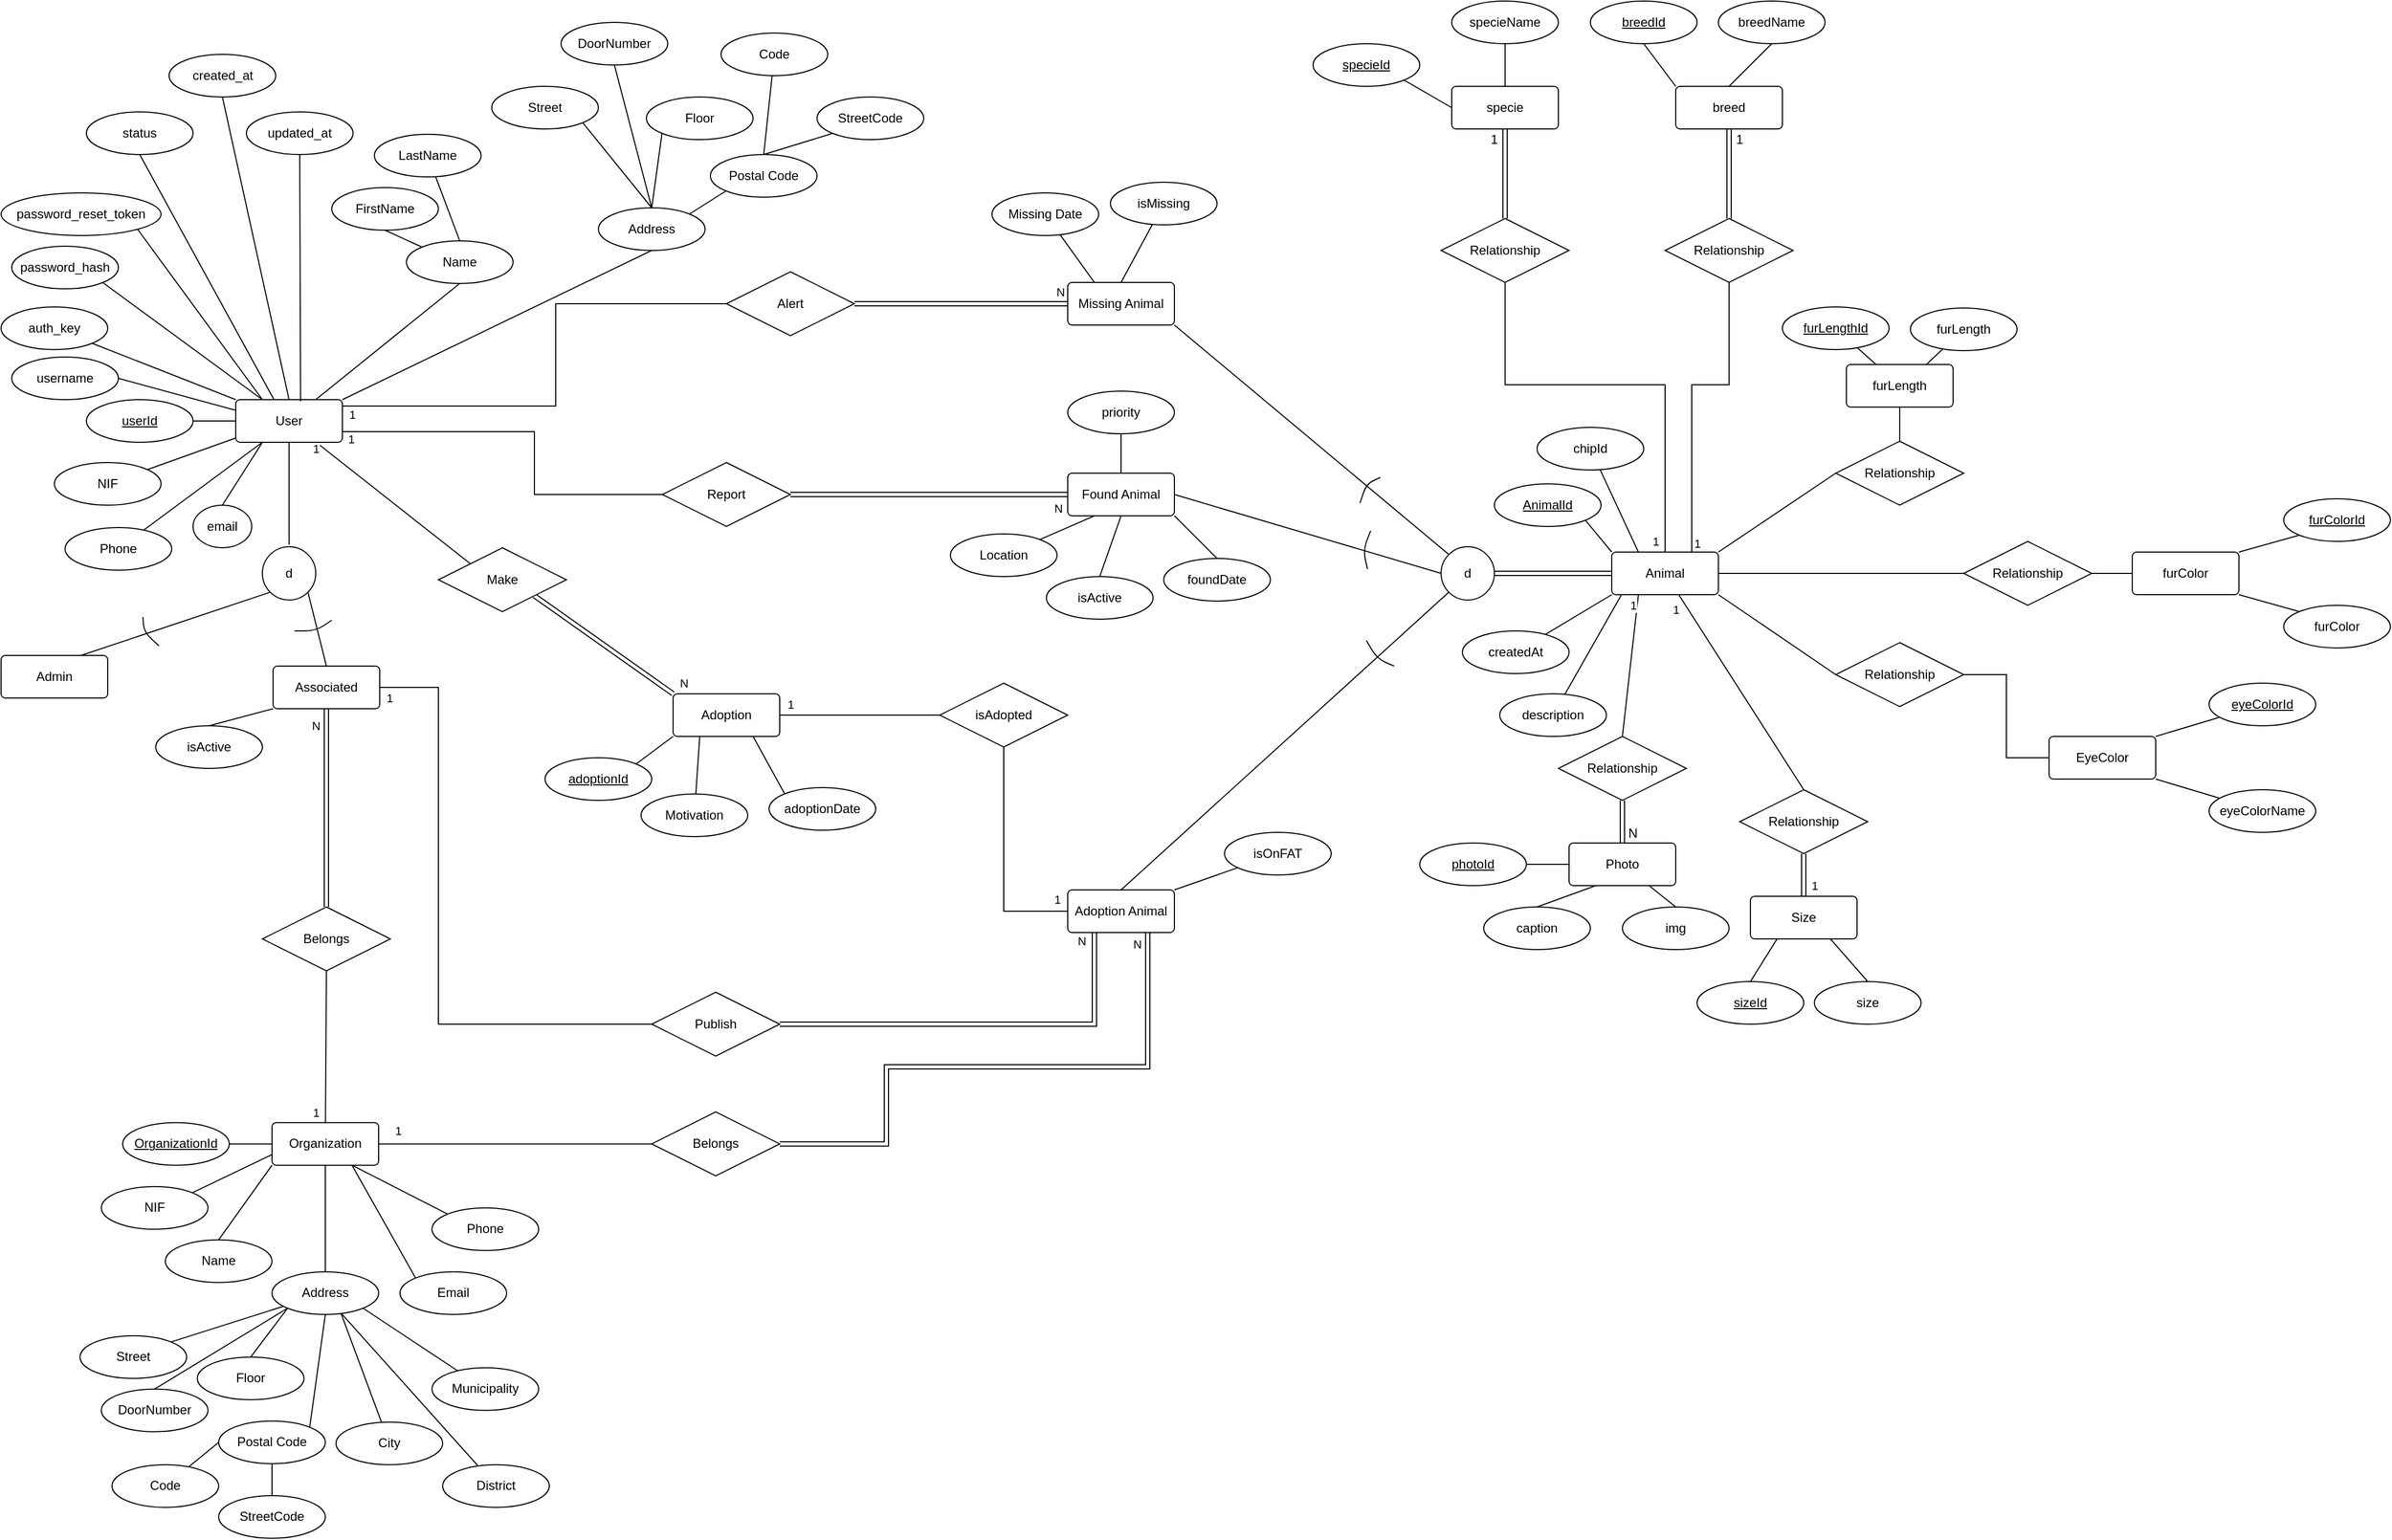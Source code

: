 <mxfile version="13.8.5" type="github">
  <diagram id="mFkcMuC9rqG0T3RHlBue" name="Page-1">
    <mxGraphModel dx="2031" dy="1109" grid="1" gridSize="10" guides="1" tooltips="1" connect="1" arrows="1" fold="1" page="1" pageScale="1" pageWidth="1169" pageHeight="827" math="0" shadow="0">
      <root>
        <mxCell id="0" />
        <mxCell id="1" parent="0" />
        <mxCell id="_XHJdUySWQMbSV_TM1zQ-9" value="Admin" style="rounded=1;arcSize=10;whiteSpace=wrap;html=1;align=center;" parent="1" vertex="1">
          <mxGeometry y="714" width="100" height="40" as="geometry" />
        </mxCell>
        <mxCell id="_XHJdUySWQMbSV_TM1zQ-10" value="Associated" style="rounded=1;arcSize=10;whiteSpace=wrap;html=1;align=center;" parent="1" vertex="1">
          <mxGeometry x="255" y="724" width="100" height="40" as="geometry" />
        </mxCell>
        <mxCell id="_XHJdUySWQMbSV_TM1zQ-61" value="" style="group" parent="1" vertex="1" connectable="0">
          <mxGeometry x="295" y="691" as="geometry" />
        </mxCell>
        <mxCell id="_XHJdUySWQMbSV_TM1zQ-14" value="" style="endArrow=none;html=1;" parent="_XHJdUySWQMbSV_TM1zQ-61" edge="1">
          <mxGeometry width="50" height="50" relative="1" as="geometry">
            <mxPoint x="-20" as="sourcePoint" />
            <mxPoint x="15" y="-10" as="targetPoint" />
            <Array as="points">
              <mxPoint />
            </Array>
          </mxGeometry>
        </mxCell>
        <mxCell id="_XHJdUySWQMbSV_TM1zQ-62" value="" style="group;rotation=40;" parent="1" vertex="1" connectable="0">
          <mxGeometry x="134" y="692" as="geometry" />
        </mxCell>
        <mxCell id="_XHJdUySWQMbSV_TM1zQ-13" value="" style="endArrow=none;html=1;" parent="_XHJdUySWQMbSV_TM1zQ-62" edge="1">
          <mxGeometry width="50" height="50" relative="1" as="geometry">
            <mxPoint x="-1" y="-14" as="sourcePoint" />
            <mxPoint x="14" y="13" as="targetPoint" />
            <Array as="points">
              <mxPoint />
            </Array>
          </mxGeometry>
        </mxCell>
        <mxCell id="_XHJdUySWQMbSV_TM1zQ-92" value="Belongs" style="shape=rhombus;perimeter=rhombusPerimeter;whiteSpace=wrap;html=1;align=center;" parent="1" vertex="1">
          <mxGeometry x="245" y="950" width="120" height="60" as="geometry" />
        </mxCell>
        <mxCell id="_XHJdUySWQMbSV_TM1zQ-96" value="" style="endArrow=none;html=1;rounded=0;entryX=0.5;entryY=1;entryDx=0;entryDy=0;exitX=0.5;exitY=0;exitDx=0;exitDy=0;shape=link;" parent="1" source="_XHJdUySWQMbSV_TM1zQ-92" target="_XHJdUySWQMbSV_TM1zQ-10" edge="1">
          <mxGeometry relative="1" as="geometry">
            <mxPoint x="610" y="470" as="sourcePoint" />
            <mxPoint x="770" y="470" as="targetPoint" />
          </mxGeometry>
        </mxCell>
        <mxCell id="_XHJdUySWQMbSV_TM1zQ-128" value="N" style="edgeLabel;html=1;align=center;verticalAlign=middle;resizable=0;points=[];" parent="_XHJdUySWQMbSV_TM1zQ-96" vertex="1" connectable="0">
          <mxGeometry x="0.251" y="1" relative="1" as="geometry">
            <mxPoint x="-9" y="-54" as="offset" />
          </mxGeometry>
        </mxCell>
        <mxCell id="_XHJdUySWQMbSV_TM1zQ-105" style="edgeStyle=none;rounded=0;orthogonalLoop=1;jettySize=auto;html=1;exitX=0;exitY=1;exitDx=0;exitDy=0;entryX=0.5;entryY=0;entryDx=0;entryDy=0;endArrow=none;endFill=0;" parent="1" source="_XHJdUySWQMbSV_TM1zQ-101" target="_XHJdUySWQMbSV_TM1zQ-102" edge="1">
          <mxGeometry relative="1" as="geometry" />
        </mxCell>
        <mxCell id="_XHJdUySWQMbSV_TM1zQ-106" style="edgeStyle=none;rounded=0;orthogonalLoop=1;jettySize=auto;html=1;exitX=0;exitY=0;exitDx=0;exitDy=0;entryX=1;entryY=1;entryDx=0;entryDy=0;endArrow=none;endFill=0;" parent="1" source="_XHJdUySWQMbSV_TM1zQ-101" target="_XHJdUySWQMbSV_TM1zQ-103" edge="1">
          <mxGeometry relative="1" as="geometry" />
        </mxCell>
        <mxCell id="_XHJdUySWQMbSV_TM1zQ-107" style="edgeStyle=none;rounded=0;orthogonalLoop=1;jettySize=auto;html=1;exitX=0;exitY=0.5;exitDx=0;exitDy=0;entryX=1;entryY=0.5;entryDx=0;entryDy=0;endArrow=none;endFill=0;" parent="1" source="_XHJdUySWQMbSV_TM1zQ-101" target="_XHJdUySWQMbSV_TM1zQ-104" edge="1">
          <mxGeometry relative="1" as="geometry" />
        </mxCell>
        <mxCell id="_XHJdUySWQMbSV_TM1zQ-130" style="edgeStyle=none;rounded=0;orthogonalLoop=1;jettySize=auto;html=1;endArrow=none;endFill=0;entryX=0;entryY=0.5;entryDx=0;entryDy=0;shape=link;" parent="1" source="_XHJdUySWQMbSV_TM1zQ-101" target="_XHJdUySWQMbSV_TM1zQ-3" edge="1">
          <mxGeometry relative="1" as="geometry">
            <mxPoint x="1400" y="744" as="targetPoint" />
          </mxGeometry>
        </mxCell>
        <mxCell id="_XHJdUySWQMbSV_TM1zQ-101" value="d" style="ellipse;whiteSpace=wrap;html=1;aspect=fixed;" parent="1" vertex="1">
          <mxGeometry x="1350" y="612" width="50" height="50" as="geometry" />
        </mxCell>
        <mxCell id="U5pFRukm2JmZBXN3nTK0-14" style="edgeStyle=orthogonalEdgeStyle;rounded=0;orthogonalLoop=1;jettySize=auto;html=1;entryX=0.5;entryY=1;entryDx=0;entryDy=0;endArrow=none;endFill=0;exitX=0;exitY=0.5;exitDx=0;exitDy=0;" parent="1" source="_XHJdUySWQMbSV_TM1zQ-102" target="U5pFRukm2JmZBXN3nTK0-13" edge="1">
          <mxGeometry relative="1" as="geometry" />
        </mxCell>
        <mxCell id="U5pFRukm2JmZBXN3nTK0-17" value="1" style="edgeLabel;html=1;align=center;verticalAlign=middle;resizable=0;points=[];" parent="U5pFRukm2JmZBXN3nTK0-14" vertex="1" connectable="0">
          <mxGeometry x="-0.494" relative="1" as="geometry">
            <mxPoint x="44.12" y="-11.05" as="offset" />
          </mxGeometry>
        </mxCell>
        <mxCell id="_XHJdUySWQMbSV_TM1zQ-102" value="Adoption Animal" style="rounded=1;arcSize=10;whiteSpace=wrap;html=1;align=center;" parent="1" vertex="1">
          <mxGeometry x="1000" y="934" width="100" height="40" as="geometry" />
        </mxCell>
        <mxCell id="_XHJdUySWQMbSV_TM1zQ-103" value="Missing Animal" style="rounded=1;arcSize=10;whiteSpace=wrap;html=1;align=center;" parent="1" vertex="1">
          <mxGeometry x="1000" y="364" width="100" height="40" as="geometry" />
        </mxCell>
        <mxCell id="MiMDxGJ4IfNCkflv9vhh-8" style="edgeStyle=none;rounded=0;orthogonalLoop=1;jettySize=auto;html=1;exitX=0.5;exitY=0;exitDx=0;exitDy=0;endArrow=none;endFill=0;" parent="1" source="_XHJdUySWQMbSV_TM1zQ-104" target="MiMDxGJ4IfNCkflv9vhh-9" edge="1">
          <mxGeometry relative="1" as="geometry">
            <mxPoint x="1050" y="486" as="targetPoint" />
          </mxGeometry>
        </mxCell>
        <mxCell id="_XHJdUySWQMbSV_TM1zQ-104" value="Found Animal" style="rounded=1;arcSize=10;whiteSpace=wrap;html=1;align=center;" parent="1" vertex="1">
          <mxGeometry x="1000" y="543" width="100" height="40" as="geometry" />
        </mxCell>
        <mxCell id="_XHJdUySWQMbSV_TM1zQ-108" value="" style="group;rotation=110;" parent="1" vertex="1" connectable="0">
          <mxGeometry x="1280" y="553" as="geometry" />
        </mxCell>
        <mxCell id="_XHJdUySWQMbSV_TM1zQ-109" style="rounded=0;orthogonalLoop=1;jettySize=auto;html=1;exitX=0;exitY=1;exitDx=0;exitDy=0;entryX=0.5;entryY=0;entryDx=0;entryDy=0;endArrow=none;endFill=0;" parent="_XHJdUySWQMbSV_TM1zQ-108" edge="1">
          <mxGeometry relative="1" as="geometry" />
        </mxCell>
        <mxCell id="_XHJdUySWQMbSV_TM1zQ-110" value="" style="endArrow=none;html=1;" parent="_XHJdUySWQMbSV_TM1zQ-108" edge="1">
          <mxGeometry width="50" height="50" relative="1" as="geometry">
            <mxPoint x="13" y="-6" as="sourcePoint" />
            <mxPoint x="-6" y="18" as="targetPoint" />
            <Array as="points">
              <mxPoint />
            </Array>
          </mxGeometry>
        </mxCell>
        <mxCell id="_XHJdUySWQMbSV_TM1zQ-111" value="" style="group;rotation=60;" parent="1" vertex="1" connectable="0">
          <mxGeometry x="1290" y="717" as="geometry" />
        </mxCell>
        <mxCell id="_XHJdUySWQMbSV_TM1zQ-112" style="edgeStyle=none;rounded=0;orthogonalLoop=1;jettySize=auto;html=1;exitX=1;exitY=1;exitDx=0;exitDy=0;entryX=0.5;entryY=0;entryDx=0;entryDy=0;endArrow=none;endFill=0;" parent="_XHJdUySWQMbSV_TM1zQ-111" edge="1">
          <mxGeometry relative="1" as="geometry" />
        </mxCell>
        <mxCell id="_XHJdUySWQMbSV_TM1zQ-113" value="" style="endArrow=none;html=1;" parent="_XHJdUySWQMbSV_TM1zQ-111" edge="1">
          <mxGeometry width="50" height="50" relative="1" as="geometry">
            <mxPoint x="-10" y="-17" as="sourcePoint" />
            <mxPoint x="16" y="7" as="targetPoint" />
            <Array as="points">
              <mxPoint />
            </Array>
          </mxGeometry>
        </mxCell>
        <mxCell id="_XHJdUySWQMbSV_TM1zQ-115" style="rounded=0;orthogonalLoop=1;jettySize=auto;html=1;exitX=0;exitY=1;exitDx=0;exitDy=0;entryX=0.5;entryY=0;entryDx=0;entryDy=0;endArrow=none;endFill=0;" parent="1" edge="1">
          <mxGeometry relative="1" as="geometry" />
        </mxCell>
        <mxCell id="_XHJdUySWQMbSV_TM1zQ-126" value="" style="group" parent="1" vertex="1" connectable="0">
          <mxGeometry x="45" y="1040" width="490" height="320" as="geometry" />
        </mxCell>
        <mxCell id="_XHJdUySWQMbSV_TM1zQ-68" value="Name" style="ellipse;whiteSpace=wrap;html=1;align=center;" parent="_XHJdUySWQMbSV_TM1zQ-126" vertex="1">
          <mxGeometry x="109" y="222.35" width="100" height="40" as="geometry" />
        </mxCell>
        <mxCell id="_XHJdUySWQMbSV_TM1zQ-86" style="edgeStyle=none;rounded=0;orthogonalLoop=1;jettySize=auto;html=1;exitX=0.5;exitY=0;exitDx=0;exitDy=0;entryX=0;entryY=1;entryDx=0;entryDy=0;endArrow=none;endFill=0;" parent="_XHJdUySWQMbSV_TM1zQ-126" source="_XHJdUySWQMbSV_TM1zQ-68" target="_XHJdUySWQMbSV_TM1zQ-1" edge="1">
          <mxGeometry relative="1" as="geometry" />
        </mxCell>
        <mxCell id="_XHJdUySWQMbSV_TM1zQ-73" value="Address" style="ellipse;whiteSpace=wrap;html=1;align=center;" parent="_XHJdUySWQMbSV_TM1zQ-126" vertex="1">
          <mxGeometry x="209" y="252.35" width="100" height="40" as="geometry" />
        </mxCell>
        <mxCell id="_XHJdUySWQMbSV_TM1zQ-74" style="edgeStyle=none;rounded=0;orthogonalLoop=1;jettySize=auto;html=1;exitX=0.5;exitY=0;exitDx=0;exitDy=0;entryX=0;entryY=1;entryDx=0;entryDy=0;endArrow=none;endFill=0;" parent="_XHJdUySWQMbSV_TM1zQ-126" source="_XHJdUySWQMbSV_TM1zQ-75" target="_XHJdUySWQMbSV_TM1zQ-73" edge="1">
          <mxGeometry relative="1" as="geometry" />
        </mxCell>
        <mxCell id="_XHJdUySWQMbSV_TM1zQ-75" value="Floor" style="ellipse;whiteSpace=wrap;html=1;align=center;" parent="_XHJdUySWQMbSV_TM1zQ-126" vertex="1">
          <mxGeometry x="139" y="332.35" width="100" height="40" as="geometry" />
        </mxCell>
        <mxCell id="_XHJdUySWQMbSV_TM1zQ-76" style="edgeStyle=none;rounded=0;orthogonalLoop=1;jettySize=auto;html=1;exitX=0.5;exitY=0;exitDx=0;exitDy=0;endArrow=none;endFill=0;entryX=0;entryY=1;entryDx=0;entryDy=0;" parent="_XHJdUySWQMbSV_TM1zQ-126" source="_XHJdUySWQMbSV_TM1zQ-77" target="_XHJdUySWQMbSV_TM1zQ-73" edge="1">
          <mxGeometry relative="1" as="geometry">
            <mxPoint x="269" y="292.35" as="targetPoint" />
          </mxGeometry>
        </mxCell>
        <mxCell id="_XHJdUySWQMbSV_TM1zQ-77" value="DoorNumber" style="ellipse;whiteSpace=wrap;html=1;align=center;" parent="_XHJdUySWQMbSV_TM1zQ-126" vertex="1">
          <mxGeometry x="49" y="362.35" width="100" height="40" as="geometry" />
        </mxCell>
        <mxCell id="_XHJdUySWQMbSV_TM1zQ-78" style="edgeStyle=none;rounded=0;orthogonalLoop=1;jettySize=auto;html=1;exitX=1;exitY=0;exitDx=0;exitDy=0;endArrow=none;endFill=0;" parent="_XHJdUySWQMbSV_TM1zQ-126" source="_XHJdUySWQMbSV_TM1zQ-79" target="_XHJdUySWQMbSV_TM1zQ-73" edge="1">
          <mxGeometry relative="1" as="geometry" />
        </mxCell>
        <mxCell id="_XHJdUySWQMbSV_TM1zQ-79" value="Street" style="ellipse;whiteSpace=wrap;html=1;align=center;" parent="_XHJdUySWQMbSV_TM1zQ-126" vertex="1">
          <mxGeometry x="29" y="312.35" width="100" height="40" as="geometry" />
        </mxCell>
        <mxCell id="_XHJdUySWQMbSV_TM1zQ-80" style="edgeStyle=none;rounded=0;orthogonalLoop=1;jettySize=auto;html=1;exitX=1;exitY=0;exitDx=0;exitDy=0;entryX=0.5;entryY=1;entryDx=0;entryDy=0;endArrow=none;endFill=0;" parent="_XHJdUySWQMbSV_TM1zQ-126" source="_XHJdUySWQMbSV_TM1zQ-81" target="_XHJdUySWQMbSV_TM1zQ-73" edge="1">
          <mxGeometry relative="1" as="geometry" />
        </mxCell>
        <mxCell id="_XHJdUySWQMbSV_TM1zQ-81" value="Postal Code" style="ellipse;whiteSpace=wrap;html=1;align=center;" parent="_XHJdUySWQMbSV_TM1zQ-126" vertex="1">
          <mxGeometry x="159" y="392.35" width="100" height="40" as="geometry" />
        </mxCell>
        <mxCell id="_XHJdUySWQMbSV_TM1zQ-82" style="edgeStyle=none;rounded=0;orthogonalLoop=1;jettySize=auto;html=1;entryX=0;entryY=0.5;entryDx=0;entryDy=0;endArrow=none;endFill=0;" parent="_XHJdUySWQMbSV_TM1zQ-126" source="_XHJdUySWQMbSV_TM1zQ-83" target="_XHJdUySWQMbSV_TM1zQ-81" edge="1">
          <mxGeometry relative="1" as="geometry" />
        </mxCell>
        <mxCell id="_XHJdUySWQMbSV_TM1zQ-83" value="Code" style="ellipse;whiteSpace=wrap;html=1;align=center;" parent="_XHJdUySWQMbSV_TM1zQ-126" vertex="1">
          <mxGeometry x="59" y="433.35" width="100" height="40" as="geometry" />
        </mxCell>
        <mxCell id="_XHJdUySWQMbSV_TM1zQ-84" style="edgeStyle=none;rounded=0;orthogonalLoop=1;jettySize=auto;html=1;exitX=0.5;exitY=0;exitDx=0;exitDy=0;entryX=0.5;entryY=1;entryDx=0;entryDy=0;endArrow=none;endFill=0;" parent="_XHJdUySWQMbSV_TM1zQ-126" source="_XHJdUySWQMbSV_TM1zQ-85" target="_XHJdUySWQMbSV_TM1zQ-81" edge="1">
          <mxGeometry relative="1" as="geometry" />
        </mxCell>
        <mxCell id="_XHJdUySWQMbSV_TM1zQ-85" value="StreetCode" style="ellipse;whiteSpace=wrap;html=1;align=center;" parent="_XHJdUySWQMbSV_TM1zQ-126" vertex="1">
          <mxGeometry x="159" y="462.35" width="100" height="40" as="geometry" />
        </mxCell>
        <mxCell id="_XHJdUySWQMbSV_TM1zQ-87" style="edgeStyle=none;rounded=0;orthogonalLoop=1;jettySize=auto;html=1;exitX=0.5;exitY=0;exitDx=0;exitDy=0;entryX=0.5;entryY=1;entryDx=0;entryDy=0;endArrow=none;endFill=0;" parent="_XHJdUySWQMbSV_TM1zQ-126" source="_XHJdUySWQMbSV_TM1zQ-73" target="_XHJdUySWQMbSV_TM1zQ-1" edge="1">
          <mxGeometry relative="1" as="geometry" />
        </mxCell>
        <mxCell id="_XHJdUySWQMbSV_TM1zQ-1" value="Organization" style="rounded=1;arcSize=10;whiteSpace=wrap;html=1;align=center;" parent="_XHJdUySWQMbSV_TM1zQ-126" vertex="1">
          <mxGeometry x="209" y="112.35" width="100" height="40" as="geometry" />
        </mxCell>
        <mxCell id="_XHJdUySWQMbSV_TM1zQ-66" style="edgeStyle=none;rounded=0;orthogonalLoop=1;jettySize=auto;html=1;entryX=0;entryY=0.5;entryDx=0;entryDy=0;endArrow=none;endFill=0;" parent="_XHJdUySWQMbSV_TM1zQ-126" source="_XHJdUySWQMbSV_TM1zQ-65" target="_XHJdUySWQMbSV_TM1zQ-1" edge="1">
          <mxGeometry x="69" y="-117.65" as="geometry" />
        </mxCell>
        <mxCell id="_XHJdUySWQMbSV_TM1zQ-65" value="OrganizationId" style="ellipse;whiteSpace=wrap;html=1;align=center;fontStyle=4;" parent="_XHJdUySWQMbSV_TM1zQ-126" vertex="1">
          <mxGeometry x="69" y="112.35" width="100" height="40" as="geometry" />
        </mxCell>
        <mxCell id="_XHJdUySWQMbSV_TM1zQ-88" style="edgeStyle=none;rounded=0;orthogonalLoop=1;jettySize=auto;html=1;exitX=1;exitY=0;exitDx=0;exitDy=0;entryX=0;entryY=0.75;entryDx=0;entryDy=0;endArrow=none;endFill=0;" parent="_XHJdUySWQMbSV_TM1zQ-126" source="_XHJdUySWQMbSV_TM1zQ-69" target="_XHJdUySWQMbSV_TM1zQ-1" edge="1">
          <mxGeometry x="69" y="-117.65" as="geometry" />
        </mxCell>
        <mxCell id="_XHJdUySWQMbSV_TM1zQ-69" value="NIF" style="ellipse;whiteSpace=wrap;html=1;align=center;" parent="_XHJdUySWQMbSV_TM1zQ-126" vertex="1">
          <mxGeometry x="49" y="172.35" width="100" height="40" as="geometry" />
        </mxCell>
        <mxCell id="_XHJdUySWQMbSV_TM1zQ-90" style="edgeStyle=none;rounded=0;orthogonalLoop=1;jettySize=auto;html=1;exitX=0;exitY=0;exitDx=0;exitDy=0;entryX=0.75;entryY=1;entryDx=0;entryDy=0;endArrow=none;endFill=0;" parent="_XHJdUySWQMbSV_TM1zQ-126" source="_XHJdUySWQMbSV_TM1zQ-70" target="_XHJdUySWQMbSV_TM1zQ-1" edge="1">
          <mxGeometry x="69" y="-117.65" as="geometry" />
        </mxCell>
        <mxCell id="_XHJdUySWQMbSV_TM1zQ-70" value="Email" style="ellipse;whiteSpace=wrap;html=1;align=center;" parent="_XHJdUySWQMbSV_TM1zQ-126" vertex="1">
          <mxGeometry x="329" y="252.35" width="100" height="40" as="geometry" />
        </mxCell>
        <mxCell id="_XHJdUySWQMbSV_TM1zQ-89" style="edgeStyle=none;rounded=0;orthogonalLoop=1;jettySize=auto;html=1;exitX=0;exitY=0;exitDx=0;exitDy=0;endArrow=none;endFill=0;entryX=0.75;entryY=1;entryDx=0;entryDy=0;" parent="_XHJdUySWQMbSV_TM1zQ-126" source="_XHJdUySWQMbSV_TM1zQ-71" target="_XHJdUySWQMbSV_TM1zQ-1" edge="1">
          <mxGeometry x="69" y="-117.65" as="geometry">
            <mxPoint x="309" y="162.35" as="targetPoint" />
          </mxGeometry>
        </mxCell>
        <mxCell id="_XHJdUySWQMbSV_TM1zQ-71" value="Phone" style="ellipse;whiteSpace=wrap;html=1;align=center;" parent="_XHJdUySWQMbSV_TM1zQ-126" vertex="1">
          <mxGeometry x="359" y="192.35" width="100" height="40" as="geometry" />
        </mxCell>
        <mxCell id="_XHJdUySWQMbSV_TM1zQ-123" style="edgeStyle=none;rounded=0;orthogonalLoop=1;jettySize=auto;html=1;endArrow=none;endFill=0;entryX=0.646;entryY=0.969;entryDx=0;entryDy=0;entryPerimeter=0;" parent="_XHJdUySWQMbSV_TM1zQ-126" source="_XHJdUySWQMbSV_TM1zQ-120" target="_XHJdUySWQMbSV_TM1zQ-73" edge="1">
          <mxGeometry relative="1" as="geometry" />
        </mxCell>
        <mxCell id="_XHJdUySWQMbSV_TM1zQ-120" value="City" style="ellipse;whiteSpace=wrap;html=1;align=center;" parent="_XHJdUySWQMbSV_TM1zQ-126" vertex="1">
          <mxGeometry x="269" y="393.35" width="100" height="40" as="geometry" />
        </mxCell>
        <mxCell id="_XHJdUySWQMbSV_TM1zQ-125" style="edgeStyle=none;rounded=0;orthogonalLoop=1;jettySize=auto;html=1;entryX=0.658;entryY=0.999;entryDx=0;entryDy=0;entryPerimeter=0;endArrow=none;endFill=0;" parent="_XHJdUySWQMbSV_TM1zQ-126" source="_XHJdUySWQMbSV_TM1zQ-121" target="_XHJdUySWQMbSV_TM1zQ-73" edge="1">
          <mxGeometry relative="1" as="geometry" />
        </mxCell>
        <mxCell id="_XHJdUySWQMbSV_TM1zQ-121" value="District" style="ellipse;whiteSpace=wrap;html=1;align=center;" parent="_XHJdUySWQMbSV_TM1zQ-126" vertex="1">
          <mxGeometry x="369" y="433.35" width="100" height="40" as="geometry" />
        </mxCell>
        <mxCell id="_XHJdUySWQMbSV_TM1zQ-124" style="edgeStyle=none;rounded=0;orthogonalLoop=1;jettySize=auto;html=1;entryX=1;entryY=1;entryDx=0;entryDy=0;endArrow=none;endFill=0;" parent="_XHJdUySWQMbSV_TM1zQ-126" source="_XHJdUySWQMbSV_TM1zQ-122" target="_XHJdUySWQMbSV_TM1zQ-73" edge="1">
          <mxGeometry relative="1" as="geometry" />
        </mxCell>
        <mxCell id="_XHJdUySWQMbSV_TM1zQ-122" value="Municipality" style="ellipse;whiteSpace=wrap;html=1;align=center;" parent="_XHJdUySWQMbSV_TM1zQ-126" vertex="1">
          <mxGeometry x="359" y="342.35" width="100" height="40" as="geometry" />
        </mxCell>
        <mxCell id="_XHJdUySWQMbSV_TM1zQ-127" style="edgeStyle=none;rounded=0;orthogonalLoop=1;jettySize=auto;html=1;entryX=0.5;entryY=1;entryDx=0;entryDy=0;endArrow=none;endFill=0;" parent="1" source="_XHJdUySWQMbSV_TM1zQ-1" target="_XHJdUySWQMbSV_TM1zQ-92" edge="1">
          <mxGeometry relative="1" as="geometry" />
        </mxCell>
        <mxCell id="_XHJdUySWQMbSV_TM1zQ-129" value="1" style="edgeLabel;html=1;align=center;verticalAlign=middle;resizable=0;points=[];" parent="_XHJdUySWQMbSV_TM1zQ-127" vertex="1" connectable="0">
          <mxGeometry x="-0.626" y="-1" relative="1" as="geometry">
            <mxPoint x="-10.29" y="16.99" as="offset" />
          </mxGeometry>
        </mxCell>
        <mxCell id="_XHJdUySWQMbSV_TM1zQ-117" value="createdAt" style="ellipse;whiteSpace=wrap;html=1;align=center;" parent="1" vertex="1">
          <mxGeometry x="1370" y="691" width="100" height="40" as="geometry" />
        </mxCell>
        <mxCell id="MiMDxGJ4IfNCkflv9vhh-5" style="edgeStyle=none;rounded=0;orthogonalLoop=1;jettySize=auto;html=1;exitX=0.088;exitY=1.015;exitDx=0;exitDy=0;endArrow=none;endFill=0;exitPerimeter=0;" parent="1" source="_XHJdUySWQMbSV_TM1zQ-3" target="MiMDxGJ4IfNCkflv9vhh-6" edge="1">
          <mxGeometry relative="1" as="geometry">
            <mxPoint x="1570" y="740" as="targetPoint" />
          </mxGeometry>
        </mxCell>
        <mxCell id="_XHJdUySWQMbSV_TM1zQ-3" value="Animal" style="rounded=1;arcSize=10;whiteSpace=wrap;html=1;align=center;" parent="1" vertex="1">
          <mxGeometry x="1510" y="617" width="100" height="40" as="geometry" />
        </mxCell>
        <mxCell id="_XHJdUySWQMbSV_TM1zQ-118" style="edgeStyle=none;rounded=0;orthogonalLoop=1;jettySize=auto;html=1;entryX=0;entryY=1;entryDx=0;entryDy=0;endArrow=none;endFill=0;" parent="1" source="_XHJdUySWQMbSV_TM1zQ-117" target="_XHJdUySWQMbSV_TM1zQ-3" edge="1">
          <mxGeometry x="1380" y="454" as="geometry" />
        </mxCell>
        <mxCell id="_XHJdUySWQMbSV_TM1zQ-42" style="edgeStyle=none;rounded=0;orthogonalLoop=1;jettySize=auto;html=1;exitX=1;exitY=1;exitDx=0;exitDy=0;endArrow=none;endFill=0;entryX=0;entryY=0;entryDx=0;entryDy=0;" parent="1" source="_XHJdUySWQMbSV_TM1zQ-41" target="_XHJdUySWQMbSV_TM1zQ-3" edge="1">
          <mxGeometry x="1380" y="454" as="geometry">
            <mxPoint x="1560" y="617" as="targetPoint" />
          </mxGeometry>
        </mxCell>
        <mxCell id="_XHJdUySWQMbSV_TM1zQ-41" value="AnimalId" style="ellipse;whiteSpace=wrap;html=1;align=center;fontStyle=4;" parent="1" vertex="1">
          <mxGeometry x="1400" y="553" width="100" height="40" as="geometry" />
        </mxCell>
        <mxCell id="_XHJdUySWQMbSV_TM1zQ-48" value="furLength" style="ellipse;whiteSpace=wrap;html=1;align=center;" parent="1" vertex="1">
          <mxGeometry x="1790" y="388" width="100" height="40" as="geometry" />
        </mxCell>
        <mxCell id="_XHJdUySWQMbSV_TM1zQ-50" style="edgeStyle=none;rounded=0;orthogonalLoop=1;jettySize=auto;html=1;endArrow=none;endFill=0;entryX=0.75;entryY=0;entryDx=0;entryDy=0;" parent="1" source="_XHJdUySWQMbSV_TM1zQ-48" target="MiMDxGJ4IfNCkflv9vhh-61" edge="1">
          <mxGeometry x="1430" y="402" as="geometry">
            <mxPoint x="1770" y="398" as="targetPoint" />
          </mxGeometry>
        </mxCell>
        <mxCell id="_XHJdUySWQMbSV_TM1zQ-55" style="edgeStyle=orthogonalEdgeStyle;rounded=0;orthogonalLoop=1;jettySize=auto;html=1;entryX=0.75;entryY=0;entryDx=0;entryDy=0;endArrow=none;endFill=0;exitX=0.5;exitY=1;exitDx=0;exitDy=0;" parent="1" source="MiMDxGJ4IfNCkflv9vhh-22" target="_XHJdUySWQMbSV_TM1zQ-3" edge="1">
          <mxGeometry x="1380" y="454" as="geometry">
            <mxPoint x="1660" y="460" as="sourcePoint" />
            <Array as="points">
              <mxPoint x="1620" y="460" />
              <mxPoint x="1585" y="460" />
            </Array>
          </mxGeometry>
        </mxCell>
        <mxCell id="MiMDxGJ4IfNCkflv9vhh-24" value="1" style="edgeLabel;html=1;align=center;verticalAlign=middle;resizable=0;points=[];" parent="_XHJdUySWQMbSV_TM1zQ-55" vertex="1" connectable="0">
          <mxGeometry relative="1" as="geometry">
            <mxPoint x="5" y="136" as="offset" />
          </mxGeometry>
        </mxCell>
        <mxCell id="_XHJdUySWQMbSV_TM1zQ-146" style="edgeStyle=orthogonalEdgeStyle;rounded=0;orthogonalLoop=1;jettySize=auto;html=1;exitX=1;exitY=0.5;exitDx=0;exitDy=0;endArrow=none;endFill=0;shape=link;entryX=0.25;entryY=1;entryDx=0;entryDy=0;" parent="1" source="_XHJdUySWQMbSV_TM1zQ-133" target="_XHJdUySWQMbSV_TM1zQ-102" edge="1">
          <mxGeometry relative="1" as="geometry">
            <mxPoint x="1010" y="1000" as="targetPoint" />
            <Array as="points">
              <mxPoint x="1025" y="1060" />
            </Array>
          </mxGeometry>
        </mxCell>
        <mxCell id="_XHJdUySWQMbSV_TM1zQ-147" value="N" style="edgeLabel;html=1;align=center;verticalAlign=middle;resizable=0;points=[];" parent="_XHJdUySWQMbSV_TM1zQ-146" vertex="1" connectable="0">
          <mxGeometry x="0.297" y="-1" relative="1" as="geometry">
            <mxPoint x="36.14" y="-79" as="offset" />
          </mxGeometry>
        </mxCell>
        <mxCell id="_XHJdUySWQMbSV_TM1zQ-133" value="Publish" style="shape=rhombus;perimeter=rhombusPerimeter;whiteSpace=wrap;html=1;align=center;" parent="1" vertex="1">
          <mxGeometry x="610" y="1030" width="120" height="60" as="geometry" />
        </mxCell>
        <mxCell id="_XHJdUySWQMbSV_TM1zQ-136" style="edgeStyle=orthogonalEdgeStyle;rounded=0;orthogonalLoop=1;jettySize=auto;html=1;entryX=0;entryY=0.5;entryDx=0;entryDy=0;endArrow=none;endFill=0;exitX=1;exitY=0.5;exitDx=0;exitDy=0;" parent="1" source="_XHJdUySWQMbSV_TM1zQ-2" target="_XHJdUySWQMbSV_TM1zQ-135" edge="1">
          <mxGeometry relative="1" as="geometry">
            <mxPoint x="320" y="479" as="sourcePoint" />
            <Array as="points">
              <mxPoint x="320" y="480" />
              <mxPoint x="520" y="480" />
              <mxPoint x="520" y="384" />
            </Array>
          </mxGeometry>
        </mxCell>
        <mxCell id="_XHJdUySWQMbSV_TM1zQ-141" value="1" style="edgeLabel;html=1;align=center;verticalAlign=middle;resizable=0;points=[];" parent="_XHJdUySWQMbSV_TM1zQ-136" vertex="1" connectable="0">
          <mxGeometry x="-0.238" y="2" relative="1" as="geometry">
            <mxPoint x="-156" y="10" as="offset" />
          </mxGeometry>
        </mxCell>
        <mxCell id="U5pFRukm2JmZBXN3nTK0-11" style="edgeStyle=none;rounded=0;orthogonalLoop=1;jettySize=auto;html=1;entryX=0;entryY=0;entryDx=0;entryDy=0;endArrow=none;endFill=0;" parent="1" source="_XHJdUySWQMbSV_TM1zQ-2" target="U5pFRukm2JmZBXN3nTK0-10" edge="1">
          <mxGeometry relative="1" as="geometry" />
        </mxCell>
        <mxCell id="U5pFRukm2JmZBXN3nTK0-18" value="1" style="edgeLabel;html=1;align=center;verticalAlign=middle;resizable=0;points=[];" parent="U5pFRukm2JmZBXN3nTK0-11" vertex="1" connectable="0">
          <mxGeometry x="-0.236" relative="1" as="geometry">
            <mxPoint x="-55.81" y="-37.7" as="offset" />
          </mxGeometry>
        </mxCell>
        <mxCell id="_XHJdUySWQMbSV_TM1zQ-2" value="User" style="rounded=1;arcSize=10;whiteSpace=wrap;html=1;align=center;" parent="1" vertex="1">
          <mxGeometry x="220" y="474" width="100" height="40" as="geometry" />
        </mxCell>
        <mxCell id="_XHJdUySWQMbSV_TM1zQ-5" style="edgeStyle=orthogonalEdgeStyle;rounded=0;orthogonalLoop=1;jettySize=auto;html=1;entryX=0;entryY=0.5;entryDx=0;entryDy=0;endArrow=none;endFill=0;" parent="1" source="_XHJdUySWQMbSV_TM1zQ-4" target="_XHJdUySWQMbSV_TM1zQ-2" edge="1">
          <mxGeometry x="40" y="200" as="geometry" />
        </mxCell>
        <mxCell id="_XHJdUySWQMbSV_TM1zQ-4" value="userId" style="ellipse;whiteSpace=wrap;html=1;align=center;fontStyle=4;" parent="1" vertex="1">
          <mxGeometry x="80" y="474" width="100" height="40" as="geometry" />
        </mxCell>
        <mxCell id="_XHJdUySWQMbSV_TM1zQ-8" style="rounded=0;orthogonalLoop=1;jettySize=auto;html=1;endArrow=none;endFill=0;entryX=0.5;entryY=1;entryDx=0;entryDy=0;" parent="1" target="_XHJdUySWQMbSV_TM1zQ-2" edge="1">
          <mxGeometry x="40" y="200" as="geometry">
            <mxPoint x="270" y="610" as="sourcePoint" />
            <mxPoint x="290" y="520" as="targetPoint" />
          </mxGeometry>
        </mxCell>
        <mxCell id="_XHJdUySWQMbSV_TM1zQ-7" value="d" style="ellipse;whiteSpace=wrap;html=1;aspect=fixed;" parent="1" vertex="1">
          <mxGeometry x="245" y="612" width="50" height="50" as="geometry" />
        </mxCell>
        <mxCell id="_XHJdUySWQMbSV_TM1zQ-36" style="edgeStyle=none;rounded=0;orthogonalLoop=1;jettySize=auto;html=1;entryX=0;entryY=0.9;entryDx=0;entryDy=0;endArrow=none;endFill=0;entryPerimeter=0;" parent="1" source="_XHJdUySWQMbSV_TM1zQ-35" target="_XHJdUySWQMbSV_TM1zQ-2" edge="1">
          <mxGeometry x="40" y="200" as="geometry" />
        </mxCell>
        <mxCell id="_XHJdUySWQMbSV_TM1zQ-35" value="NIF" style="ellipse;whiteSpace=wrap;html=1;align=center;" parent="1" vertex="1">
          <mxGeometry x="50" y="533" width="100" height="40" as="geometry" />
        </mxCell>
        <mxCell id="_XHJdUySWQMbSV_TM1zQ-38" style="edgeStyle=none;rounded=0;orthogonalLoop=1;jettySize=auto;html=1;exitX=0.5;exitY=0;exitDx=0;exitDy=0;entryX=0.25;entryY=1;entryDx=0;entryDy=0;endArrow=none;endFill=0;" parent="1" source="_XHJdUySWQMbSV_TM1zQ-37" target="_XHJdUySWQMbSV_TM1zQ-2" edge="1">
          <mxGeometry x="40" y="200" as="geometry" />
        </mxCell>
        <mxCell id="_XHJdUySWQMbSV_TM1zQ-37" value="email" style="ellipse;whiteSpace=wrap;html=1;align=center;" parent="1" vertex="1">
          <mxGeometry x="180" y="573" width="55" height="40" as="geometry" />
        </mxCell>
        <mxCell id="_XHJdUySWQMbSV_TM1zQ-40" style="edgeStyle=none;rounded=0;orthogonalLoop=1;jettySize=auto;html=1;entryX=0.25;entryY=1;entryDx=0;entryDy=0;endArrow=none;endFill=0;" parent="1" source="_XHJdUySWQMbSV_TM1zQ-39" target="_XHJdUySWQMbSV_TM1zQ-2" edge="1">
          <mxGeometry x="40" y="200" as="geometry" />
        </mxCell>
        <mxCell id="_XHJdUySWQMbSV_TM1zQ-39" value="Phone" style="ellipse;whiteSpace=wrap;html=1;align=center;" parent="1" vertex="1">
          <mxGeometry x="60" y="594" width="100" height="40" as="geometry" />
        </mxCell>
        <mxCell id="_XHJdUySWQMbSV_TM1zQ-11" style="rounded=0;orthogonalLoop=1;jettySize=auto;html=1;exitX=0;exitY=1;exitDx=0;exitDy=0;entryX=0.75;entryY=0;entryDx=0;entryDy=0;endArrow=none;endFill=0;" parent="1" source="_XHJdUySWQMbSV_TM1zQ-7" target="_XHJdUySWQMbSV_TM1zQ-9" edge="1">
          <mxGeometry relative="1" as="geometry" />
        </mxCell>
        <mxCell id="_XHJdUySWQMbSV_TM1zQ-12" style="edgeStyle=none;rounded=0;orthogonalLoop=1;jettySize=auto;html=1;exitX=1;exitY=1;exitDx=0;exitDy=0;entryX=0.5;entryY=0;entryDx=0;entryDy=0;endArrow=none;endFill=0;" parent="1" source="_XHJdUySWQMbSV_TM1zQ-7" target="_XHJdUySWQMbSV_TM1zQ-10" edge="1">
          <mxGeometry relative="1" as="geometry" />
        </mxCell>
        <mxCell id="_XHJdUySWQMbSV_TM1zQ-137" style="edgeStyle=none;rounded=0;orthogonalLoop=1;jettySize=auto;html=1;exitX=1;exitY=0.5;exitDx=0;exitDy=0;entryX=0;entryY=0.5;entryDx=0;entryDy=0;endArrow=none;endFill=0;shape=link;" parent="1" source="_XHJdUySWQMbSV_TM1zQ-135" target="_XHJdUySWQMbSV_TM1zQ-103" edge="1">
          <mxGeometry relative="1" as="geometry" />
        </mxCell>
        <mxCell id="_XHJdUySWQMbSV_TM1zQ-139" value="N" style="edgeLabel;html=1;align=center;verticalAlign=middle;resizable=0;points=[];" parent="_XHJdUySWQMbSV_TM1zQ-137" vertex="1" connectable="0">
          <mxGeometry x="0.713" y="2" relative="1" as="geometry">
            <mxPoint x="21" y="-9" as="offset" />
          </mxGeometry>
        </mxCell>
        <mxCell id="_XHJdUySWQMbSV_TM1zQ-138" style="edgeStyle=orthogonalEdgeStyle;rounded=0;orthogonalLoop=1;jettySize=auto;html=1;entryX=0;entryY=0.5;entryDx=0;entryDy=0;endArrow=none;endFill=0;shape=link;exitX=1;exitY=0.5;exitDx=0;exitDy=0;" parent="1" source="g5hpthtUYgiMCNm3RAKt-8" target="_XHJdUySWQMbSV_TM1zQ-104" edge="1">
          <mxGeometry relative="1" as="geometry">
            <mxPoint x="610" y="476" as="sourcePoint" />
          </mxGeometry>
        </mxCell>
        <mxCell id="_XHJdUySWQMbSV_TM1zQ-140" value="N" style="edgeLabel;html=1;align=center;verticalAlign=middle;resizable=0;points=[];" parent="_XHJdUySWQMbSV_TM1zQ-138" vertex="1" connectable="0">
          <mxGeometry x="0.746" relative="1" as="geometry">
            <mxPoint x="24" y="13" as="offset" />
          </mxGeometry>
        </mxCell>
        <mxCell id="_XHJdUySWQMbSV_TM1zQ-135" value="Alert" style="shape=rhombus;perimeter=rhombusPerimeter;whiteSpace=wrap;html=1;align=center;" parent="1" vertex="1">
          <mxGeometry x="680" y="354" width="120" height="60" as="geometry" />
        </mxCell>
        <mxCell id="_XHJdUySWQMbSV_TM1zQ-142" value="" style="group;rotation=110;" parent="1" vertex="1" connectable="0">
          <mxGeometry x="1270" y="620" width="10" as="geometry" />
        </mxCell>
        <mxCell id="_XHJdUySWQMbSV_TM1zQ-143" style="edgeStyle=none;rounded=0;orthogonalLoop=1;jettySize=auto;html=1;exitX=1;exitY=1;exitDx=0;exitDy=0;entryX=0.5;entryY=0;entryDx=0;entryDy=0;endArrow=none;endFill=0;" parent="_XHJdUySWQMbSV_TM1zQ-142" edge="1">
          <mxGeometry relative="1" as="geometry" />
        </mxCell>
        <mxCell id="_XHJdUySWQMbSV_TM1zQ-144" value="" style="endArrow=none;html=1;" parent="_XHJdUySWQMbSV_TM1zQ-142" edge="1">
          <mxGeometry width="50" height="50" relative="1" as="geometry">
            <mxPoint x="14" y="-23" as="sourcePoint" />
            <mxPoint x="11" y="13" as="targetPoint" />
            <Array as="points">
              <mxPoint x="7" y="-5" />
            </Array>
          </mxGeometry>
        </mxCell>
        <mxCell id="_XHJdUySWQMbSV_TM1zQ-145" style="edgeStyle=orthogonalEdgeStyle;rounded=0;orthogonalLoop=1;jettySize=auto;html=1;exitX=1;exitY=0.5;exitDx=0;exitDy=0;entryX=0;entryY=0.5;entryDx=0;entryDy=0;endArrow=none;endFill=0;" parent="1" source="_XHJdUySWQMbSV_TM1zQ-10" target="_XHJdUySWQMbSV_TM1zQ-133" edge="1">
          <mxGeometry relative="1" as="geometry">
            <Array as="points">
              <mxPoint x="410" y="744" />
              <mxPoint x="410" y="1060" />
            </Array>
            <mxPoint x="560" y="1060" as="targetPoint" />
          </mxGeometry>
        </mxCell>
        <mxCell id="_XHJdUySWQMbSV_TM1zQ-148" value="1" style="edgeLabel;html=1;align=center;verticalAlign=middle;resizable=0;points=[];" parent="_XHJdUySWQMbSV_TM1zQ-145" vertex="1" connectable="0">
          <mxGeometry x="-0.613" relative="1" as="geometry">
            <mxPoint x="-46.06" y="-45.59" as="offset" />
          </mxGeometry>
        </mxCell>
        <mxCell id="_XHJdUySWQMbSV_TM1zQ-157" style="edgeStyle=none;rounded=0;orthogonalLoop=1;jettySize=auto;html=1;entryX=0.25;entryY=1;entryDx=0;entryDy=0;endArrow=none;endFill=0;" parent="1" source="_XHJdUySWQMbSV_TM1zQ-156" target="_XHJdUySWQMbSV_TM1zQ-104" edge="1">
          <mxGeometry relative="1" as="geometry" />
        </mxCell>
        <mxCell id="_XHJdUySWQMbSV_TM1zQ-156" value="Location" style="ellipse;whiteSpace=wrap;html=1;align=center;" parent="1" vertex="1">
          <mxGeometry x="890" y="600" width="100" height="40" as="geometry" />
        </mxCell>
        <mxCell id="f4FxOrE70DpgZQ_qf5H--2" style="rounded=0;orthogonalLoop=1;jettySize=auto;html=1;entryX=0.25;entryY=0;entryDx=0;entryDy=0;endArrow=none;endFill=0;" parent="1" source="f4FxOrE70DpgZQ_qf5H--1" target="_XHJdUySWQMbSV_TM1zQ-103" edge="1">
          <mxGeometry relative="1" as="geometry" />
        </mxCell>
        <mxCell id="f4FxOrE70DpgZQ_qf5H--1" value="Missing Date" style="ellipse;whiteSpace=wrap;html=1;align=center;" parent="1" vertex="1">
          <mxGeometry x="929" y="280" width="100" height="40" as="geometry" />
        </mxCell>
        <mxCell id="g5hpthtUYgiMCNm3RAKt-3" style="edgeStyle=orthogonalEdgeStyle;rounded=0;orthogonalLoop=1;jettySize=auto;html=1;endArrow=none;endFill=0;exitX=1;exitY=0.5;exitDx=0;exitDy=0;shape=link;entryX=0.75;entryY=1;entryDx=0;entryDy=0;" parent="1" source="g5hpthtUYgiMCNm3RAKt-1" target="_XHJdUySWQMbSV_TM1zQ-102" edge="1">
          <mxGeometry relative="1" as="geometry">
            <mxPoint x="1120" y="990" as="targetPoint" />
            <Array as="points">
              <mxPoint x="830" y="1172" />
              <mxPoint x="830" y="1100" />
              <mxPoint x="1075" y="1100" />
            </Array>
          </mxGeometry>
        </mxCell>
        <mxCell id="g5hpthtUYgiMCNm3RAKt-4" value="N" style="edgeLabel;html=1;align=center;verticalAlign=middle;resizable=0;points=[];" parent="g5hpthtUYgiMCNm3RAKt-3" vertex="1" connectable="0">
          <mxGeometry x="0.877" y="2" relative="1" as="geometry">
            <mxPoint x="-8" y="-22.82" as="offset" />
          </mxGeometry>
        </mxCell>
        <mxCell id="g5hpthtUYgiMCNm3RAKt-1" value="Belongs" style="shape=rhombus;perimeter=rhombusPerimeter;whiteSpace=wrap;html=1;align=center;" parent="1" vertex="1">
          <mxGeometry x="610" y="1142.35" width="120" height="60" as="geometry" />
        </mxCell>
        <mxCell id="g5hpthtUYgiMCNm3RAKt-2" style="edgeStyle=orthogonalEdgeStyle;rounded=0;orthogonalLoop=1;jettySize=auto;html=1;entryX=0;entryY=0.5;entryDx=0;entryDy=0;endArrow=none;endFill=0;" parent="1" source="_XHJdUySWQMbSV_TM1zQ-1" target="g5hpthtUYgiMCNm3RAKt-1" edge="1">
          <mxGeometry relative="1" as="geometry">
            <mxPoint x="560" y="1172.35" as="targetPoint" />
          </mxGeometry>
        </mxCell>
        <mxCell id="g5hpthtUYgiMCNm3RAKt-5" value="1" style="edgeLabel;html=1;align=center;verticalAlign=middle;resizable=0;points=[];" parent="g5hpthtUYgiMCNm3RAKt-2" vertex="1" connectable="0">
          <mxGeometry x="-0.685" y="1" relative="1" as="geometry">
            <mxPoint x="-22.94" y="-11.35" as="offset" />
          </mxGeometry>
        </mxCell>
        <mxCell id="g5hpthtUYgiMCNm3RAKt-9" style="rounded=0;orthogonalLoop=1;jettySize=auto;html=1;entryX=1;entryY=0.75;entryDx=0;entryDy=0;endArrow=none;endFill=0;exitX=0;exitY=0.5;exitDx=0;exitDy=0;edgeStyle=orthogonalEdgeStyle;" parent="1" source="g5hpthtUYgiMCNm3RAKt-8" target="_XHJdUySWQMbSV_TM1zQ-2" edge="1">
          <mxGeometry relative="1" as="geometry">
            <Array as="points">
              <mxPoint x="500" y="563" />
              <mxPoint x="500" y="504" />
            </Array>
          </mxGeometry>
        </mxCell>
        <mxCell id="g5hpthtUYgiMCNm3RAKt-10" value="1" style="edgeLabel;html=1;align=center;verticalAlign=middle;resizable=0;points=[];" parent="g5hpthtUYgiMCNm3RAKt-9" vertex="1" connectable="0">
          <mxGeometry x="0.797" y="1" relative="1" as="geometry">
            <mxPoint x="-29" y="6" as="offset" />
          </mxGeometry>
        </mxCell>
        <mxCell id="g5hpthtUYgiMCNm3RAKt-8" value="Report" style="shape=rhombus;perimeter=rhombusPerimeter;whiteSpace=wrap;html=1;align=center;" parent="1" vertex="1">
          <mxGeometry x="620" y="533" width="120" height="60" as="geometry" />
        </mxCell>
        <mxCell id="g5hpthtUYgiMCNm3RAKt-12" style="rounded=0;orthogonalLoop=1;jettySize=auto;html=1;exitX=0.5;exitY=0;exitDx=0;exitDy=0;entryX=0.5;entryY=1;entryDx=0;entryDy=0;endArrow=none;endFill=0;" parent="1" source="g5hpthtUYgiMCNm3RAKt-11" target="_XHJdUySWQMbSV_TM1zQ-104" edge="1">
          <mxGeometry relative="1" as="geometry" />
        </mxCell>
        <mxCell id="g5hpthtUYgiMCNm3RAKt-11" value="isActive" style="ellipse;whiteSpace=wrap;html=1;align=center;" parent="1" vertex="1">
          <mxGeometry x="980" y="640" width="100" height="40" as="geometry" />
        </mxCell>
        <mxCell id="g5hpthtUYgiMCNm3RAKt-14" style="edgeStyle=none;rounded=0;orthogonalLoop=1;jettySize=auto;html=1;entryX=0.5;entryY=0;entryDx=0;entryDy=0;endArrow=none;endFill=0;" parent="1" source="g5hpthtUYgiMCNm3RAKt-13" target="_XHJdUySWQMbSV_TM1zQ-103" edge="1">
          <mxGeometry relative="1" as="geometry" />
        </mxCell>
        <mxCell id="g5hpthtUYgiMCNm3RAKt-13" value="isMissing" style="ellipse;whiteSpace=wrap;html=1;align=center;" parent="1" vertex="1">
          <mxGeometry x="1040" y="270" width="100" height="40" as="geometry" />
        </mxCell>
        <mxCell id="g5hpthtUYgiMCNm3RAKt-16" style="edgeStyle=none;rounded=0;orthogonalLoop=1;jettySize=auto;html=1;exitX=0.5;exitY=0;exitDx=0;exitDy=0;entryX=0;entryY=1;entryDx=0;entryDy=0;endArrow=none;endFill=0;" parent="1" source="g5hpthtUYgiMCNm3RAKt-15" target="_XHJdUySWQMbSV_TM1zQ-10" edge="1">
          <mxGeometry relative="1" as="geometry" />
        </mxCell>
        <mxCell id="g5hpthtUYgiMCNm3RAKt-15" value="isActive" style="ellipse;whiteSpace=wrap;html=1;align=center;" parent="1" vertex="1">
          <mxGeometry x="145" y="780" width="100" height="40" as="geometry" />
        </mxCell>
        <mxCell id="g5hpthtUYgiMCNm3RAKt-19" style="edgeStyle=none;rounded=0;orthogonalLoop=1;jettySize=auto;html=1;entryX=1;entryY=0;entryDx=0;entryDy=0;endArrow=none;endFill=0;" parent="1" source="g5hpthtUYgiMCNm3RAKt-18" target="_XHJdUySWQMbSV_TM1zQ-102" edge="1">
          <mxGeometry relative="1" as="geometry" />
        </mxCell>
        <mxCell id="g5hpthtUYgiMCNm3RAKt-18" value="isOnFAT" style="ellipse;whiteSpace=wrap;html=1;align=center;" parent="1" vertex="1">
          <mxGeometry x="1147" y="880" width="100" height="40" as="geometry" />
        </mxCell>
        <mxCell id="MiMDxGJ4IfNCkflv9vhh-1" style="rounded=0;orthogonalLoop=1;jettySize=auto;html=1;exitX=0.5;exitY=0;exitDx=0;exitDy=0;entryX=1;entryY=1;entryDx=0;entryDy=0;endArrow=none;endFill=0;" parent="1" source="MiMDxGJ4IfNCkflv9vhh-2" target="_XHJdUySWQMbSV_TM1zQ-104" edge="1">
          <mxGeometry relative="1" as="geometry">
            <mxPoint x="1160" y="587" as="targetPoint" />
          </mxGeometry>
        </mxCell>
        <mxCell id="MiMDxGJ4IfNCkflv9vhh-2" value="foundDate" style="ellipse;whiteSpace=wrap;html=1;align=center;" parent="1" vertex="1">
          <mxGeometry x="1090" y="623" width="100" height="40" as="geometry" />
        </mxCell>
        <mxCell id="MiMDxGJ4IfNCkflv9vhh-4" style="rounded=0;orthogonalLoop=1;jettySize=auto;html=1;entryX=0.25;entryY=0;entryDx=0;entryDy=0;endArrow=none;endFill=0;" parent="1" source="MiMDxGJ4IfNCkflv9vhh-3" target="_XHJdUySWQMbSV_TM1zQ-3" edge="1">
          <mxGeometry relative="1" as="geometry" />
        </mxCell>
        <mxCell id="MiMDxGJ4IfNCkflv9vhh-3" value="chipId" style="ellipse;whiteSpace=wrap;html=1;align=center;" parent="1" vertex="1">
          <mxGeometry x="1440" y="500" width="100" height="40" as="geometry" />
        </mxCell>
        <mxCell id="MiMDxGJ4IfNCkflv9vhh-6" value="description" style="ellipse;whiteSpace=wrap;html=1;align=center;" parent="1" vertex="1">
          <mxGeometry x="1405" y="750" width="100" height="40" as="geometry" />
        </mxCell>
        <mxCell id="MiMDxGJ4IfNCkflv9vhh-9" value="priority" style="ellipse;whiteSpace=wrap;html=1;align=center;" parent="1" vertex="1">
          <mxGeometry x="1000" y="466" width="100" height="40" as="geometry" />
        </mxCell>
        <mxCell id="MiMDxGJ4IfNCkflv9vhh-17" style="edgeStyle=orthogonalEdgeStyle;rounded=0;orthogonalLoop=1;jettySize=auto;html=1;exitX=0.5;exitY=1;exitDx=0;exitDy=0;entryX=0.5;entryY=0;entryDx=0;entryDy=0;endArrow=none;endFill=0;shape=link;" parent="1" source="MiMDxGJ4IfNCkflv9vhh-11" target="MiMDxGJ4IfNCkflv9vhh-16" edge="1">
          <mxGeometry relative="1" as="geometry" />
        </mxCell>
        <mxCell id="MiMDxGJ4IfNCkflv9vhh-11" value="specie" style="rounded=1;arcSize=10;whiteSpace=wrap;html=1;align=center;" parent="1" vertex="1">
          <mxGeometry x="1360" y="180" width="100" height="40" as="geometry" />
        </mxCell>
        <mxCell id="MiMDxGJ4IfNCkflv9vhh-13" style="edgeStyle=none;rounded=0;orthogonalLoop=1;jettySize=auto;html=1;exitX=1;exitY=1;exitDx=0;exitDy=0;entryX=0;entryY=0.5;entryDx=0;entryDy=0;endArrow=none;endFill=0;" parent="1" source="MiMDxGJ4IfNCkflv9vhh-12" target="MiMDxGJ4IfNCkflv9vhh-11" edge="1">
          <mxGeometry relative="1" as="geometry" />
        </mxCell>
        <mxCell id="MiMDxGJ4IfNCkflv9vhh-12" value="specieId" style="ellipse;whiteSpace=wrap;html=1;align=center;fontStyle=4;" parent="1" vertex="1">
          <mxGeometry x="1230" y="140" width="100" height="40" as="geometry" />
        </mxCell>
        <mxCell id="MiMDxGJ4IfNCkflv9vhh-15" style="edgeStyle=none;rounded=0;orthogonalLoop=1;jettySize=auto;html=1;exitX=0.5;exitY=1;exitDx=0;exitDy=0;entryX=0.5;entryY=0;entryDx=0;entryDy=0;endArrow=none;endFill=0;" parent="1" source="MiMDxGJ4IfNCkflv9vhh-14" target="MiMDxGJ4IfNCkflv9vhh-11" edge="1">
          <mxGeometry relative="1" as="geometry" />
        </mxCell>
        <mxCell id="MiMDxGJ4IfNCkflv9vhh-14" value="specieName" style="ellipse;whiteSpace=wrap;html=1;align=center;" parent="1" vertex="1">
          <mxGeometry x="1360" y="100" width="100" height="40" as="geometry" />
        </mxCell>
        <mxCell id="MiMDxGJ4IfNCkflv9vhh-18" style="edgeStyle=orthogonalEdgeStyle;rounded=0;orthogonalLoop=1;jettySize=auto;html=1;exitX=0.5;exitY=1;exitDx=0;exitDy=0;entryX=0.5;entryY=0;entryDx=0;entryDy=0;endArrow=none;endFill=0;" parent="1" source="MiMDxGJ4IfNCkflv9vhh-16" target="_XHJdUySWQMbSV_TM1zQ-3" edge="1">
          <mxGeometry relative="1" as="geometry">
            <Array as="points">
              <mxPoint x="1410" y="460" />
              <mxPoint x="1560" y="460" />
            </Array>
          </mxGeometry>
        </mxCell>
        <mxCell id="MiMDxGJ4IfNCkflv9vhh-19" value="1" style="edgeLabel;html=1;align=center;verticalAlign=middle;resizable=0;points=[];" parent="MiMDxGJ4IfNCkflv9vhh-18" vertex="1" connectable="0">
          <mxGeometry x="-0.524" y="29" relative="1" as="geometry">
            <mxPoint x="141" y="176" as="offset" />
          </mxGeometry>
        </mxCell>
        <mxCell id="MiMDxGJ4IfNCkflv9vhh-16" value="Relationship" style="shape=rhombus;perimeter=rhombusPerimeter;whiteSpace=wrap;html=1;align=center;" parent="1" vertex="1">
          <mxGeometry x="1350" y="304" width="120" height="60" as="geometry" />
        </mxCell>
        <mxCell id="MiMDxGJ4IfNCkflv9vhh-20" value="1" style="text;html=1;strokeColor=none;fillColor=none;align=center;verticalAlign=middle;whiteSpace=wrap;rounded=0;" parent="1" vertex="1">
          <mxGeometry x="1395" y="225" width="10" height="10" as="geometry" />
        </mxCell>
        <mxCell id="MiMDxGJ4IfNCkflv9vhh-23" style="edgeStyle=orthogonalEdgeStyle;rounded=0;orthogonalLoop=1;jettySize=auto;html=1;exitX=0.5;exitY=1;exitDx=0;exitDy=0;entryX=0.5;entryY=0;entryDx=0;entryDy=0;endArrow=none;endFill=0;shape=link;" parent="1" source="MiMDxGJ4IfNCkflv9vhh-21" target="MiMDxGJ4IfNCkflv9vhh-22" edge="1">
          <mxGeometry relative="1" as="geometry" />
        </mxCell>
        <mxCell id="MiMDxGJ4IfNCkflv9vhh-21" value="breed" style="rounded=1;arcSize=10;whiteSpace=wrap;html=1;align=center;" parent="1" vertex="1">
          <mxGeometry x="1570" y="180" width="100" height="40" as="geometry" />
        </mxCell>
        <mxCell id="MiMDxGJ4IfNCkflv9vhh-22" value="Relationship" style="shape=rhombus;perimeter=rhombusPerimeter;whiteSpace=wrap;html=1;align=center;" parent="1" vertex="1">
          <mxGeometry x="1560" y="304" width="120" height="60" as="geometry" />
        </mxCell>
        <mxCell id="MiMDxGJ4IfNCkflv9vhh-25" value="1" style="text;html=1;strokeColor=none;fillColor=none;align=center;verticalAlign=middle;whiteSpace=wrap;rounded=0;" parent="1" vertex="1">
          <mxGeometry x="1620" y="225" width="20" height="10" as="geometry" />
        </mxCell>
        <mxCell id="MiMDxGJ4IfNCkflv9vhh-27" style="edgeStyle=none;rounded=0;orthogonalLoop=1;jettySize=auto;html=1;exitX=0.5;exitY=1;exitDx=0;exitDy=0;entryX=0;entryY=0;entryDx=0;entryDy=0;endArrow=none;endFill=0;" parent="1" source="MiMDxGJ4IfNCkflv9vhh-28" target="MiMDxGJ4IfNCkflv9vhh-21" edge="1">
          <mxGeometry relative="1" as="geometry">
            <mxPoint x="1620" y="160" as="targetPoint" />
          </mxGeometry>
        </mxCell>
        <mxCell id="MiMDxGJ4IfNCkflv9vhh-28" value="breedId" style="ellipse;whiteSpace=wrap;html=1;align=center;fontStyle=4;" parent="1" vertex="1">
          <mxGeometry x="1490" y="100" width="100" height="40" as="geometry" />
        </mxCell>
        <mxCell id="MiMDxGJ4IfNCkflv9vhh-29" style="edgeStyle=none;rounded=0;orthogonalLoop=1;jettySize=auto;html=1;exitX=0.5;exitY=1;exitDx=0;exitDy=0;entryX=0.5;entryY=0;entryDx=0;entryDy=0;endArrow=none;endFill=0;" parent="1" source="MiMDxGJ4IfNCkflv9vhh-30" target="MiMDxGJ4IfNCkflv9vhh-21" edge="1">
          <mxGeometry relative="1" as="geometry">
            <mxPoint x="1690" y="180" as="targetPoint" />
          </mxGeometry>
        </mxCell>
        <mxCell id="MiMDxGJ4IfNCkflv9vhh-30" value="breedName" style="ellipse;whiteSpace=wrap;html=1;align=center;fontStyle=0;" parent="1" vertex="1">
          <mxGeometry x="1610" y="100" width="100" height="40" as="geometry" />
        </mxCell>
        <mxCell id="MiMDxGJ4IfNCkflv9vhh-39" style="edgeStyle=orthogonalEdgeStyle;rounded=0;orthogonalLoop=1;jettySize=auto;html=1;exitX=0.5;exitY=0;exitDx=0;exitDy=0;entryX=0.5;entryY=1;entryDx=0;entryDy=0;endArrow=none;endFill=0;shape=link;" parent="1" source="MiMDxGJ4IfNCkflv9vhh-31" target="MiMDxGJ4IfNCkflv9vhh-37" edge="1">
          <mxGeometry relative="1" as="geometry" />
        </mxCell>
        <mxCell id="MiMDxGJ4IfNCkflv9vhh-31" value="Photo" style="rounded=1;arcSize=10;whiteSpace=wrap;html=1;align=center;" parent="1" vertex="1">
          <mxGeometry x="1470" y="890" width="100" height="40" as="geometry" />
        </mxCell>
        <mxCell id="MiMDxGJ4IfNCkflv9vhh-34" style="rounded=0;orthogonalLoop=1;jettySize=auto;html=1;exitX=1;exitY=0.5;exitDx=0;exitDy=0;entryX=0;entryY=0.5;entryDx=0;entryDy=0;endArrow=none;endFill=0;" parent="1" source="MiMDxGJ4IfNCkflv9vhh-33" target="MiMDxGJ4IfNCkflv9vhh-31" edge="1">
          <mxGeometry relative="1" as="geometry" />
        </mxCell>
        <mxCell id="MiMDxGJ4IfNCkflv9vhh-33" value="photoId" style="ellipse;whiteSpace=wrap;html=1;align=center;fontStyle=4;" parent="1" vertex="1">
          <mxGeometry x="1330" y="890" width="100" height="40" as="geometry" />
        </mxCell>
        <mxCell id="MiMDxGJ4IfNCkflv9vhh-35" style="rounded=0;orthogonalLoop=1;jettySize=auto;html=1;exitX=0.5;exitY=0;exitDx=0;exitDy=0;entryX=0.75;entryY=1;entryDx=0;entryDy=0;endArrow=none;endFill=0;" parent="1" source="MiMDxGJ4IfNCkflv9vhh-36" target="MiMDxGJ4IfNCkflv9vhh-31" edge="1">
          <mxGeometry relative="1" as="geometry">
            <mxPoint x="1630" y="964" as="targetPoint" />
          </mxGeometry>
        </mxCell>
        <mxCell id="MiMDxGJ4IfNCkflv9vhh-36" value="img" style="ellipse;whiteSpace=wrap;html=1;align=center;fontStyle=0;" parent="1" vertex="1">
          <mxGeometry x="1520" y="950" width="100" height="40" as="geometry" />
        </mxCell>
        <mxCell id="MiMDxGJ4IfNCkflv9vhh-38" style="rounded=0;orthogonalLoop=1;jettySize=auto;html=1;exitX=0.5;exitY=0;exitDx=0;exitDy=0;entryX=0.25;entryY=1;entryDx=0;entryDy=0;endArrow=none;endFill=0;" parent="1" source="MiMDxGJ4IfNCkflv9vhh-37" target="_XHJdUySWQMbSV_TM1zQ-3" edge="1">
          <mxGeometry relative="1" as="geometry">
            <mxPoint x="1440" y="860" as="sourcePoint" />
            <mxPoint x="1555" y="677" as="targetPoint" />
          </mxGeometry>
        </mxCell>
        <mxCell id="MiMDxGJ4IfNCkflv9vhh-41" value="1" style="edgeLabel;html=1;align=center;verticalAlign=middle;resizable=0;points=[];" parent="MiMDxGJ4IfNCkflv9vhh-38" vertex="1" connectable="0">
          <mxGeometry x="0.648" relative="1" as="geometry">
            <mxPoint x="-2.39" y="-13.11" as="offset" />
          </mxGeometry>
        </mxCell>
        <mxCell id="MiMDxGJ4IfNCkflv9vhh-37" value="Relationship" style="shape=rhombus;perimeter=rhombusPerimeter;whiteSpace=wrap;html=1;align=center;" parent="1" vertex="1">
          <mxGeometry x="1460" y="790" width="120" height="60" as="geometry" />
        </mxCell>
        <mxCell id="MiMDxGJ4IfNCkflv9vhh-40" value="N" style="text;html=1;strokeColor=none;fillColor=none;align=center;verticalAlign=middle;whiteSpace=wrap;rounded=0;" parent="1" vertex="1">
          <mxGeometry x="1520" y="878" width="20" height="6" as="geometry" />
        </mxCell>
        <mxCell id="MiMDxGJ4IfNCkflv9vhh-44" value="1" style="edgeStyle=orthogonalEdgeStyle;shape=link;rounded=0;orthogonalLoop=1;jettySize=auto;html=1;exitX=0.5;exitY=0;exitDx=0;exitDy=0;entryX=0.5;entryY=1;entryDx=0;entryDy=0;endArrow=none;endFill=0;" parent="1" source="MiMDxGJ4IfNCkflv9vhh-42" target="MiMDxGJ4IfNCkflv9vhh-43" edge="1">
          <mxGeometry y="-14" relative="1" as="geometry">
            <Array as="points">
              <mxPoint x="1690" y="920" />
              <mxPoint x="1690" y="920" />
            </Array>
            <mxPoint x="-4" y="10" as="offset" />
          </mxGeometry>
        </mxCell>
        <mxCell id="MiMDxGJ4IfNCkflv9vhh-42" value="Size" style="rounded=1;arcSize=10;whiteSpace=wrap;html=1;align=center;" parent="1" vertex="1">
          <mxGeometry x="1640" y="940" width="100" height="40" as="geometry" />
        </mxCell>
        <mxCell id="MiMDxGJ4IfNCkflv9vhh-45" value="1" style="rounded=0;orthogonalLoop=1;jettySize=auto;html=1;endArrow=none;endFill=0;" parent="1" target="_XHJdUySWQMbSV_TM1zQ-3" edge="1">
          <mxGeometry x="0.913" y="9" relative="1" as="geometry">
            <mxPoint x="1690" y="840" as="sourcePoint" />
            <mxPoint x="1585" y="657" as="targetPoint" />
            <mxPoint y="1" as="offset" />
          </mxGeometry>
        </mxCell>
        <mxCell id="MiMDxGJ4IfNCkflv9vhh-43" value="Relationship" style="shape=rhombus;perimeter=rhombusPerimeter;whiteSpace=wrap;html=1;align=center;" parent="1" vertex="1">
          <mxGeometry x="1630" y="840" width="120" height="60" as="geometry" />
        </mxCell>
        <mxCell id="MiMDxGJ4IfNCkflv9vhh-47" style="edgeStyle=none;rounded=0;orthogonalLoop=1;jettySize=auto;html=1;exitX=0.5;exitY=0;exitDx=0;exitDy=0;entryX=0.25;entryY=1;entryDx=0;entryDy=0;endArrow=none;endFill=0;" parent="1" source="MiMDxGJ4IfNCkflv9vhh-46" target="MiMDxGJ4IfNCkflv9vhh-42" edge="1">
          <mxGeometry relative="1" as="geometry" />
        </mxCell>
        <mxCell id="MiMDxGJ4IfNCkflv9vhh-46" value="sizeId" style="ellipse;whiteSpace=wrap;html=1;align=center;fontStyle=4;" parent="1" vertex="1">
          <mxGeometry x="1590" y="1020" width="100" height="40" as="geometry" />
        </mxCell>
        <mxCell id="MiMDxGJ4IfNCkflv9vhh-48" style="edgeStyle=none;rounded=0;orthogonalLoop=1;jettySize=auto;html=1;exitX=0.5;exitY=0;exitDx=0;exitDy=0;entryX=0.75;entryY=1;entryDx=0;entryDy=0;endArrow=none;endFill=0;" parent="1" source="MiMDxGJ4IfNCkflv9vhh-49" target="MiMDxGJ4IfNCkflv9vhh-42" edge="1">
          <mxGeometry relative="1" as="geometry">
            <mxPoint x="1775" y="980" as="targetPoint" />
          </mxGeometry>
        </mxCell>
        <mxCell id="MiMDxGJ4IfNCkflv9vhh-49" value="size" style="ellipse;whiteSpace=wrap;html=1;align=center;fontStyle=0;" parent="1" vertex="1">
          <mxGeometry x="1700" y="1020" width="100" height="40" as="geometry" />
        </mxCell>
        <mxCell id="MiMDxGJ4IfNCkflv9vhh-59" value="EyeColor" style="rounded=1;arcSize=10;whiteSpace=wrap;html=1;align=center;" parent="1" vertex="1">
          <mxGeometry x="1920" y="790" width="100" height="40" as="geometry" />
        </mxCell>
        <mxCell id="MiMDxGJ4IfNCkflv9vhh-102" style="edgeStyle=orthogonalEdgeStyle;rounded=0;orthogonalLoop=1;jettySize=auto;html=1;exitX=0.5;exitY=1;exitDx=0;exitDy=0;entryX=0.5;entryY=0;entryDx=0;entryDy=0;endArrow=none;endFill=0;" parent="1" source="MiMDxGJ4IfNCkflv9vhh-61" target="MiMDxGJ4IfNCkflv9vhh-101" edge="1">
          <mxGeometry relative="1" as="geometry" />
        </mxCell>
        <mxCell id="MiMDxGJ4IfNCkflv9vhh-61" value="furLength" style="rounded=1;arcSize=10;whiteSpace=wrap;html=1;align=center;" parent="1" vertex="1">
          <mxGeometry x="1730" y="441" width="100" height="40" as="geometry" />
        </mxCell>
        <mxCell id="MiMDxGJ4IfNCkflv9vhh-65" style="edgeStyle=none;rounded=0;orthogonalLoop=1;jettySize=auto;html=1;endArrow=none;endFill=0;" parent="1" source="MiMDxGJ4IfNCkflv9vhh-63" target="MiMDxGJ4IfNCkflv9vhh-61" edge="1">
          <mxGeometry relative="1" as="geometry" />
        </mxCell>
        <mxCell id="MiMDxGJ4IfNCkflv9vhh-63" value="furLengthId" style="ellipse;whiteSpace=wrap;html=1;align=center;fontStyle=4;" parent="1" vertex="1">
          <mxGeometry x="1670" y="387" width="100" height="40" as="geometry" />
        </mxCell>
        <mxCell id="MiMDxGJ4IfNCkflv9vhh-64" style="edgeStyle=none;rounded=0;orthogonalLoop=1;jettySize=auto;html=1;exitX=0.5;exitY=0;exitDx=0;exitDy=0;endArrow=none;endFill=0;" parent="1" source="MiMDxGJ4IfNCkflv9vhh-61" edge="1">
          <mxGeometry relative="1" as="geometry">
            <mxPoint x="1780" y="441" as="targetPoint" />
          </mxGeometry>
        </mxCell>
        <mxCell id="MiMDxGJ4IfNCkflv9vhh-103" style="rounded=0;orthogonalLoop=1;jettySize=auto;html=1;exitX=0;exitY=0.5;exitDx=0;exitDy=0;entryX=1;entryY=0;entryDx=0;entryDy=0;endArrow=none;endFill=0;" parent="1" source="MiMDxGJ4IfNCkflv9vhh-101" target="_XHJdUySWQMbSV_TM1zQ-3" edge="1">
          <mxGeometry relative="1" as="geometry" />
        </mxCell>
        <mxCell id="MiMDxGJ4IfNCkflv9vhh-101" value="Relationship" style="shape=rhombus;perimeter=rhombusPerimeter;whiteSpace=wrap;html=1;align=center;" parent="1" vertex="1">
          <mxGeometry x="1720" y="513" width="120" height="60" as="geometry" />
        </mxCell>
        <mxCell id="MiMDxGJ4IfNCkflv9vhh-114" style="edgeStyle=orthogonalEdgeStyle;rounded=0;orthogonalLoop=1;jettySize=auto;html=1;entryX=1;entryY=0.5;entryDx=0;entryDy=0;endArrow=none;endFill=0;" parent="1" source="MiMDxGJ4IfNCkflv9vhh-112" target="_XHJdUySWQMbSV_TM1zQ-3" edge="1">
          <mxGeometry relative="1" as="geometry" />
        </mxCell>
        <mxCell id="MiMDxGJ4IfNCkflv9vhh-112" value="Relationship" style="shape=rhombus;perimeter=rhombusPerimeter;whiteSpace=wrap;html=1;align=center;" parent="1" vertex="1">
          <mxGeometry x="1840" y="607" width="120" height="60" as="geometry" />
        </mxCell>
        <mxCell id="MiMDxGJ4IfNCkflv9vhh-121" style="edgeStyle=orthogonalEdgeStyle;rounded=0;orthogonalLoop=1;jettySize=auto;html=1;entryX=1;entryY=0.5;entryDx=0;entryDy=0;endArrow=none;endFill=0;" parent="1" source="MiMDxGJ4IfNCkflv9vhh-115" target="MiMDxGJ4IfNCkflv9vhh-112" edge="1">
          <mxGeometry relative="1" as="geometry" />
        </mxCell>
        <mxCell id="MiMDxGJ4IfNCkflv9vhh-115" value="furColor" style="rounded=1;arcSize=10;whiteSpace=wrap;html=1;align=center;" parent="1" vertex="1">
          <mxGeometry x="1998" y="617" width="100" height="40" as="geometry" />
        </mxCell>
        <mxCell id="MiMDxGJ4IfNCkflv9vhh-116" style="rounded=0;orthogonalLoop=1;jettySize=auto;html=1;exitX=0;exitY=1;exitDx=0;exitDy=0;entryX=1;entryY=0;entryDx=0;entryDy=0;endArrow=none;endFill=0;" parent="1" source="MiMDxGJ4IfNCkflv9vhh-117" target="MiMDxGJ4IfNCkflv9vhh-115" edge="1">
          <mxGeometry relative="1" as="geometry" />
        </mxCell>
        <mxCell id="MiMDxGJ4IfNCkflv9vhh-117" value="furColorId" style="ellipse;whiteSpace=wrap;html=1;align=center;fontStyle=4;" parent="1" vertex="1">
          <mxGeometry x="2140" y="567" width="100" height="40" as="geometry" />
        </mxCell>
        <mxCell id="MiMDxGJ4IfNCkflv9vhh-118" style="rounded=0;orthogonalLoop=1;jettySize=auto;html=1;exitX=0;exitY=0;exitDx=0;exitDy=0;endArrow=none;endFill=0;entryX=1;entryY=1;entryDx=0;entryDy=0;" parent="1" source="MiMDxGJ4IfNCkflv9vhh-119" target="MiMDxGJ4IfNCkflv9vhh-115" edge="1">
          <mxGeometry relative="1" as="geometry" />
        </mxCell>
        <mxCell id="MiMDxGJ4IfNCkflv9vhh-119" value="furColor" style="ellipse;whiteSpace=wrap;html=1;align=center;" parent="1" vertex="1">
          <mxGeometry x="2140" y="667" width="100" height="40" as="geometry" />
        </mxCell>
        <mxCell id="MiMDxGJ4IfNCkflv9vhh-123" style="edgeStyle=orthogonalEdgeStyle;rounded=0;orthogonalLoop=1;jettySize=auto;html=1;entryX=0;entryY=0.5;entryDx=0;entryDy=0;endArrow=none;endFill=0;" parent="1" source="MiMDxGJ4IfNCkflv9vhh-122" target="MiMDxGJ4IfNCkflv9vhh-59" edge="1">
          <mxGeometry relative="1" as="geometry" />
        </mxCell>
        <mxCell id="MiMDxGJ4IfNCkflv9vhh-124" style="rounded=0;orthogonalLoop=1;jettySize=auto;html=1;entryX=1;entryY=1;entryDx=0;entryDy=0;endArrow=none;endFill=0;exitX=0;exitY=0.5;exitDx=0;exitDy=0;" parent="1" source="MiMDxGJ4IfNCkflv9vhh-122" target="_XHJdUySWQMbSV_TM1zQ-3" edge="1">
          <mxGeometry relative="1" as="geometry" />
        </mxCell>
        <mxCell id="MiMDxGJ4IfNCkflv9vhh-122" value="Relationship" style="shape=rhombus;perimeter=rhombusPerimeter;whiteSpace=wrap;html=1;align=center;" parent="1" vertex="1">
          <mxGeometry x="1720" y="702" width="120" height="60" as="geometry" />
        </mxCell>
        <mxCell id="MiMDxGJ4IfNCkflv9vhh-127" style="rounded=0;orthogonalLoop=1;jettySize=auto;html=1;entryX=1;entryY=0;entryDx=0;entryDy=0;endArrow=none;endFill=0;" parent="1" source="MiMDxGJ4IfNCkflv9vhh-125" target="MiMDxGJ4IfNCkflv9vhh-59" edge="1">
          <mxGeometry relative="1" as="geometry" />
        </mxCell>
        <mxCell id="MiMDxGJ4IfNCkflv9vhh-125" value="eyeColorId" style="ellipse;whiteSpace=wrap;html=1;align=center;fontStyle=4;" parent="1" vertex="1">
          <mxGeometry x="2070" y="740" width="100" height="40" as="geometry" />
        </mxCell>
        <mxCell id="MiMDxGJ4IfNCkflv9vhh-128" style="rounded=0;orthogonalLoop=1;jettySize=auto;html=1;entryX=1;entryY=1;entryDx=0;entryDy=0;endArrow=none;endFill=0;" parent="1" source="MiMDxGJ4IfNCkflv9vhh-126" target="MiMDxGJ4IfNCkflv9vhh-59" edge="1">
          <mxGeometry relative="1" as="geometry" />
        </mxCell>
        <mxCell id="MiMDxGJ4IfNCkflv9vhh-126" value="eyeColorName" style="ellipse;whiteSpace=wrap;html=1;align=center;" parent="1" vertex="1">
          <mxGeometry x="2070" y="840" width="100" height="40" as="geometry" />
        </mxCell>
        <mxCell id="zulpsvngGmDIfZ2tsgrX-1" style="rounded=0;orthogonalLoop=1;jettySize=auto;html=1;exitX=0.5;exitY=0;exitDx=0;exitDy=0;entryX=0.25;entryY=1;entryDx=0;entryDy=0;endArrow=none;endFill=0;" parent="1" source="zulpsvngGmDIfZ2tsgrX-2" target="MiMDxGJ4IfNCkflv9vhh-31" edge="1">
          <mxGeometry relative="1" as="geometry">
            <mxPoint x="1435" y="960" as="targetPoint" />
          </mxGeometry>
        </mxCell>
        <mxCell id="zulpsvngGmDIfZ2tsgrX-2" value="caption" style="ellipse;whiteSpace=wrap;html=1;align=center;fontStyle=0;" parent="1" vertex="1">
          <mxGeometry x="1390" y="950" width="100" height="40" as="geometry" />
        </mxCell>
        <mxCell id="U5pFRukm2JmZBXN3nTK0-1" value="Adoption" style="rounded=1;arcSize=10;whiteSpace=wrap;html=1;align=center;" parent="1" vertex="1">
          <mxGeometry x="630" y="750" width="100" height="40" as="geometry" />
        </mxCell>
        <mxCell id="U5pFRukm2JmZBXN3nTK0-5" style="edgeStyle=none;rounded=0;orthogonalLoop=1;jettySize=auto;html=1;entryX=0.25;entryY=1;entryDx=0;entryDy=0;endArrow=none;endFill=0;" parent="1" source="U5pFRukm2JmZBXN3nTK0-2" target="U5pFRukm2JmZBXN3nTK0-1" edge="1">
          <mxGeometry relative="1" as="geometry" />
        </mxCell>
        <mxCell id="U5pFRukm2JmZBXN3nTK0-2" value="Motivation" style="ellipse;whiteSpace=wrap;html=1;align=center;" parent="1" vertex="1">
          <mxGeometry x="600" y="844" width="100" height="40" as="geometry" />
        </mxCell>
        <mxCell id="U5pFRukm2JmZBXN3nTK0-4" style="rounded=0;orthogonalLoop=1;jettySize=auto;html=1;entryX=0;entryY=1;entryDx=0;entryDy=0;endArrow=none;endFill=0;exitX=1;exitY=0;exitDx=0;exitDy=0;" parent="1" source="U5pFRukm2JmZBXN3nTK0-3" target="U5pFRukm2JmZBXN3nTK0-1" edge="1">
          <mxGeometry relative="1" as="geometry" />
        </mxCell>
        <mxCell id="U5pFRukm2JmZBXN3nTK0-3" value="adoptionId" style="ellipse;whiteSpace=wrap;html=1;align=center;fontStyle=4;" parent="1" vertex="1">
          <mxGeometry x="510" y="810" width="100" height="40" as="geometry" />
        </mxCell>
        <mxCell id="U5pFRukm2JmZBXN3nTK0-7" style="edgeStyle=none;rounded=0;orthogonalLoop=1;jettySize=auto;html=1;entryX=0.75;entryY=1;entryDx=0;entryDy=0;endArrow=none;endFill=0;exitX=0;exitY=0;exitDx=0;exitDy=0;" parent="1" source="U5pFRukm2JmZBXN3nTK0-8" target="U5pFRukm2JmZBXN3nTK0-1" edge="1">
          <mxGeometry relative="1" as="geometry">
            <mxPoint x="840.518" y="766.631" as="sourcePoint" />
            <mxPoint x="790.0" y="758" as="targetPoint" />
          </mxGeometry>
        </mxCell>
        <mxCell id="U5pFRukm2JmZBXN3nTK0-8" value="adoptionDate" style="ellipse;whiteSpace=wrap;html=1;align=center;" parent="1" vertex="1">
          <mxGeometry x="720" y="838" width="100" height="40" as="geometry" />
        </mxCell>
        <mxCell id="U5pFRukm2JmZBXN3nTK0-12" style="edgeStyle=none;rounded=0;orthogonalLoop=1;jettySize=auto;html=1;exitX=1;exitY=1;exitDx=0;exitDy=0;entryX=0;entryY=0;entryDx=0;entryDy=0;endArrow=none;endFill=0;shape=link;" parent="1" source="U5pFRukm2JmZBXN3nTK0-10" target="U5pFRukm2JmZBXN3nTK0-1" edge="1">
          <mxGeometry relative="1" as="geometry" />
        </mxCell>
        <mxCell id="U5pFRukm2JmZBXN3nTK0-19" value="N" style="edgeLabel;html=1;align=center;verticalAlign=middle;resizable=0;points=[];" parent="U5pFRukm2JmZBXN3nTK0-12" vertex="1" connectable="0">
          <mxGeometry x="0.386" y="1" relative="1" as="geometry">
            <mxPoint x="49.24" y="19" as="offset" />
          </mxGeometry>
        </mxCell>
        <mxCell id="U5pFRukm2JmZBXN3nTK0-10" value="Make" style="shape=rhombus;perimeter=rhombusPerimeter;whiteSpace=wrap;html=1;align=center;" parent="1" vertex="1">
          <mxGeometry x="410" y="613" width="120" height="60" as="geometry" />
        </mxCell>
        <mxCell id="U5pFRukm2JmZBXN3nTK0-15" style="edgeStyle=none;rounded=0;orthogonalLoop=1;jettySize=auto;html=1;exitX=0;exitY=0.5;exitDx=0;exitDy=0;entryX=1;entryY=0.5;entryDx=0;entryDy=0;endArrow=none;endFill=0;" parent="1" source="U5pFRukm2JmZBXN3nTK0-13" target="U5pFRukm2JmZBXN3nTK0-1" edge="1">
          <mxGeometry relative="1" as="geometry" />
        </mxCell>
        <mxCell id="U5pFRukm2JmZBXN3nTK0-16" value="1" style="edgeLabel;html=1;align=center;verticalAlign=middle;resizable=0;points=[];" parent="U5pFRukm2JmZBXN3nTK0-15" vertex="1" connectable="0">
          <mxGeometry x="0.648" y="-1" relative="1" as="geometry">
            <mxPoint x="-16.47" y="-9" as="offset" />
          </mxGeometry>
        </mxCell>
        <mxCell id="U5pFRukm2JmZBXN3nTK0-13" value="isAdopted" style="shape=rhombus;perimeter=rhombusPerimeter;whiteSpace=wrap;html=1;align=center;" parent="1" vertex="1">
          <mxGeometry x="880" y="740" width="120" height="60" as="geometry" />
        </mxCell>
        <mxCell id="qlrLdv76kINhOPQXNaBP-1" value="" style="group" vertex="1" connectable="0" parent="1">
          <mxGeometry x="460" y="120" width="405" height="214" as="geometry" />
        </mxCell>
        <mxCell id="_XHJdUySWQMbSV_TM1zQ-21" value="Address" style="ellipse;whiteSpace=wrap;html=1;align=center;" parent="qlrLdv76kINhOPQXNaBP-1" vertex="1">
          <mxGeometry x="100" y="174" width="100" height="40" as="geometry" />
        </mxCell>
        <mxCell id="_XHJdUySWQMbSV_TM1zQ-27" style="edgeStyle=none;rounded=0;orthogonalLoop=1;jettySize=auto;html=1;exitX=0;exitY=1;exitDx=0;exitDy=0;entryX=0.5;entryY=0;entryDx=0;entryDy=0;endArrow=none;endFill=0;" parent="qlrLdv76kINhOPQXNaBP-1" source="_XHJdUySWQMbSV_TM1zQ-22" target="_XHJdUySWQMbSV_TM1zQ-21" edge="1">
          <mxGeometry x="-75" as="geometry" />
        </mxCell>
        <mxCell id="_XHJdUySWQMbSV_TM1zQ-22" value="Floor" style="ellipse;whiteSpace=wrap;html=1;align=center;" parent="qlrLdv76kINhOPQXNaBP-1" vertex="1">
          <mxGeometry x="145" y="70" width="100" height="40" as="geometry" />
        </mxCell>
        <mxCell id="_XHJdUySWQMbSV_TM1zQ-26" style="edgeStyle=none;rounded=0;orthogonalLoop=1;jettySize=auto;html=1;exitX=0.5;exitY=1;exitDx=0;exitDy=0;endArrow=none;endFill=0;entryX=0.5;entryY=0;entryDx=0;entryDy=0;" parent="qlrLdv76kINhOPQXNaBP-1" source="_XHJdUySWQMbSV_TM1zQ-23" target="_XHJdUySWQMbSV_TM1zQ-21" edge="1">
          <mxGeometry x="-75" as="geometry" />
        </mxCell>
        <mxCell id="_XHJdUySWQMbSV_TM1zQ-23" value="DoorNumber" style="ellipse;whiteSpace=wrap;html=1;align=center;" parent="qlrLdv76kINhOPQXNaBP-1" vertex="1">
          <mxGeometry x="65" width="100" height="40" as="geometry" />
        </mxCell>
        <mxCell id="_XHJdUySWQMbSV_TM1zQ-25" style="edgeStyle=none;rounded=0;orthogonalLoop=1;jettySize=auto;html=1;exitX=1;exitY=1;exitDx=0;exitDy=0;entryX=0.5;entryY=0;entryDx=0;entryDy=0;endArrow=none;endFill=0;" parent="qlrLdv76kINhOPQXNaBP-1" source="_XHJdUySWQMbSV_TM1zQ-24" target="_XHJdUySWQMbSV_TM1zQ-21" edge="1">
          <mxGeometry x="-75" as="geometry" />
        </mxCell>
        <mxCell id="_XHJdUySWQMbSV_TM1zQ-24" value="Street" style="ellipse;whiteSpace=wrap;html=1;align=center;" parent="qlrLdv76kINhOPQXNaBP-1" vertex="1">
          <mxGeometry y="60" width="100" height="40" as="geometry" />
        </mxCell>
        <mxCell id="_XHJdUySWQMbSV_TM1zQ-30" style="edgeStyle=none;rounded=0;orthogonalLoop=1;jettySize=auto;html=1;entryX=1;entryY=0;entryDx=0;entryDy=0;endArrow=none;endFill=0;exitX=0;exitY=1;exitDx=0;exitDy=0;" parent="qlrLdv76kINhOPQXNaBP-1" source="_XHJdUySWQMbSV_TM1zQ-28" target="_XHJdUySWQMbSV_TM1zQ-21" edge="1">
          <mxGeometry x="-75" as="geometry">
            <mxPoint x="225" y="174" as="sourcePoint" />
          </mxGeometry>
        </mxCell>
        <mxCell id="_XHJdUySWQMbSV_TM1zQ-28" value="Postal Code" style="ellipse;whiteSpace=wrap;html=1;align=center;" parent="qlrLdv76kINhOPQXNaBP-1" vertex="1">
          <mxGeometry x="205" y="124" width="100" height="40" as="geometry" />
        </mxCell>
        <mxCell id="_XHJdUySWQMbSV_TM1zQ-32" style="edgeStyle=none;rounded=0;orthogonalLoop=1;jettySize=auto;html=1;entryX=0.5;entryY=0;entryDx=0;entryDy=0;endArrow=none;endFill=0;" parent="qlrLdv76kINhOPQXNaBP-1" source="_XHJdUySWQMbSV_TM1zQ-31" target="_XHJdUySWQMbSV_TM1zQ-28" edge="1">
          <mxGeometry x="-75" as="geometry" />
        </mxCell>
        <mxCell id="_XHJdUySWQMbSV_TM1zQ-31" value="Code" style="ellipse;whiteSpace=wrap;html=1;align=center;" parent="qlrLdv76kINhOPQXNaBP-1" vertex="1">
          <mxGeometry x="215" y="10" width="100" height="40" as="geometry" />
        </mxCell>
        <mxCell id="_XHJdUySWQMbSV_TM1zQ-34" style="edgeStyle=none;rounded=0;orthogonalLoop=1;jettySize=auto;html=1;exitX=0;exitY=1;exitDx=0;exitDy=0;entryX=0.5;entryY=0;entryDx=0;entryDy=0;endArrow=none;endFill=0;" parent="qlrLdv76kINhOPQXNaBP-1" source="_XHJdUySWQMbSV_TM1zQ-33" target="_XHJdUySWQMbSV_TM1zQ-28" edge="1">
          <mxGeometry x="-75" as="geometry" />
        </mxCell>
        <mxCell id="_XHJdUySWQMbSV_TM1zQ-33" value="StreetCode" style="ellipse;whiteSpace=wrap;html=1;align=center;" parent="qlrLdv76kINhOPQXNaBP-1" vertex="1">
          <mxGeometry x="305" y="70" width="100" height="40" as="geometry" />
        </mxCell>
        <mxCell id="_XHJdUySWQMbSV_TM1zQ-29" style="edgeStyle=none;rounded=0;orthogonalLoop=1;jettySize=auto;html=1;exitX=0.5;exitY=1;exitDx=0;exitDy=0;entryX=1;entryY=0;entryDx=0;entryDy=0;endArrow=none;endFill=0;" parent="1" source="_XHJdUySWQMbSV_TM1zQ-21" target="_XHJdUySWQMbSV_TM1zQ-2" edge="1">
          <mxGeometry x="-75" as="geometry" />
        </mxCell>
        <mxCell id="qlrLdv76kINhOPQXNaBP-8" value="" style="group" vertex="1" connectable="0" parent="1">
          <mxGeometry x="310" y="225" width="180" height="150" as="geometry" />
        </mxCell>
        <mxCell id="_XHJdUySWQMbSV_TM1zQ-17" value="LastName" style="ellipse;whiteSpace=wrap;html=1;align=center;" parent="qlrLdv76kINhOPQXNaBP-8" vertex="1">
          <mxGeometry x="40" width="100" height="40" as="geometry" />
        </mxCell>
        <mxCell id="qlrLdv76kINhOPQXNaBP-3" value="Name" style="ellipse;whiteSpace=wrap;html=1;align=center;" vertex="1" parent="qlrLdv76kINhOPQXNaBP-8">
          <mxGeometry x="70" y="100" width="100" height="40" as="geometry" />
        </mxCell>
        <mxCell id="qlrLdv76kINhOPQXNaBP-4" style="edgeStyle=none;rounded=0;orthogonalLoop=1;jettySize=auto;html=1;exitX=0.5;exitY=1;exitDx=0;exitDy=0;entryX=0;entryY=0;entryDx=0;entryDy=0;endArrow=none;endFill=0;" edge="1" source="qlrLdv76kINhOPQXNaBP-6" target="qlrLdv76kINhOPQXNaBP-3" parent="qlrLdv76kINhOPQXNaBP-8">
          <mxGeometry y="-124" as="geometry">
            <mxPoint x="50" y="90" as="sourcePoint" />
          </mxGeometry>
        </mxCell>
        <mxCell id="qlrLdv76kINhOPQXNaBP-5" style="edgeStyle=none;rounded=0;orthogonalLoop=1;jettySize=auto;html=1;entryX=0.5;entryY=0;entryDx=0;entryDy=0;endArrow=none;endFill=0;" edge="1" target="qlrLdv76kINhOPQXNaBP-3" parent="qlrLdv76kINhOPQXNaBP-8">
          <mxGeometry y="-124" as="geometry">
            <mxPoint x="97.417" y="39.779" as="sourcePoint" />
          </mxGeometry>
        </mxCell>
        <mxCell id="qlrLdv76kINhOPQXNaBP-6" value="FirstName" style="ellipse;whiteSpace=wrap;html=1;align=center;" vertex="1" parent="qlrLdv76kINhOPQXNaBP-8">
          <mxGeometry y="50" width="100" height="40" as="geometry" />
        </mxCell>
        <mxCell id="qlrLdv76kINhOPQXNaBP-2" style="edgeStyle=none;rounded=0;orthogonalLoop=1;jettySize=auto;html=1;exitX=0.5;exitY=1;exitDx=0;exitDy=0;entryX=0.75;entryY=0;entryDx=0;entryDy=0;endArrow=none;endFill=0;" edge="1" source="qlrLdv76kINhOPQXNaBP-3" parent="1" target="_XHJdUySWQMbSV_TM1zQ-2">
          <mxGeometry x="40" y="-64" as="geometry">
            <mxPoint x="220" y="210" as="targetPoint" />
          </mxGeometry>
        </mxCell>
        <mxCell id="qlrLdv76kINhOPQXNaBP-9" style="edgeStyle=none;rounded=0;orthogonalLoop=1;jettySize=auto;html=1;exitX=1;exitY=0.5;exitDx=0;exitDy=0;entryX=0;entryY=0.25;entryDx=0;entryDy=0;endArrow=none;endFill=0;" edge="1" parent="1" source="qlrLdv76kINhOPQXNaBP-10" target="_XHJdUySWQMbSV_TM1zQ-2">
          <mxGeometry x="-200" y="150" as="geometry">
            <mxPoint x="55" y="424" as="targetPoint" />
          </mxGeometry>
        </mxCell>
        <mxCell id="qlrLdv76kINhOPQXNaBP-10" value="username" style="ellipse;whiteSpace=wrap;html=1;align=center;" vertex="1" parent="1">
          <mxGeometry x="10" y="434" width="100" height="40" as="geometry" />
        </mxCell>
        <mxCell id="qlrLdv76kINhOPQXNaBP-11" style="edgeStyle=none;rounded=0;orthogonalLoop=1;jettySize=auto;html=1;exitX=1;exitY=1;exitDx=0;exitDy=0;endArrow=none;endFill=0;entryX=0;entryY=0;entryDx=0;entryDy=0;" edge="1" parent="1" source="qlrLdv76kINhOPQXNaBP-12" target="_XHJdUySWQMbSV_TM1zQ-2">
          <mxGeometry x="85" y="80" as="geometry">
            <mxPoint x="39" y="330" as="targetPoint" />
          </mxGeometry>
        </mxCell>
        <mxCell id="qlrLdv76kINhOPQXNaBP-12" value="auth_key" style="ellipse;whiteSpace=wrap;html=1;align=center;" vertex="1" parent="1">
          <mxGeometry y="387" width="100" height="40" as="geometry" />
        </mxCell>
        <mxCell id="qlrLdv76kINhOPQXNaBP-13" style="edgeStyle=none;rounded=0;orthogonalLoop=1;jettySize=auto;html=1;exitX=1;exitY=1;exitDx=0;exitDy=0;entryX=0.25;entryY=0;entryDx=0;entryDy=0;endArrow=none;endFill=0;" edge="1" parent="1" source="qlrLdv76kINhOPQXNaBP-14" target="_XHJdUySWQMbSV_TM1zQ-2">
          <mxGeometry x="50" y="56" as="geometry">
            <mxPoint x="305" y="330" as="targetPoint" />
          </mxGeometry>
        </mxCell>
        <mxCell id="qlrLdv76kINhOPQXNaBP-14" value="password_hash" style="ellipse;whiteSpace=wrap;html=1;align=center;" vertex="1" parent="1">
          <mxGeometry x="10" y="330" width="100" height="40" as="geometry" />
        </mxCell>
        <mxCell id="qlrLdv76kINhOPQXNaBP-15" style="edgeStyle=none;rounded=0;orthogonalLoop=1;jettySize=auto;html=1;exitX=1;exitY=1;exitDx=0;exitDy=0;entryX=0.25;entryY=0;entryDx=0;entryDy=0;endArrow=none;endFill=0;" edge="1" parent="1" source="qlrLdv76kINhOPQXNaBP-16" target="_XHJdUySWQMbSV_TM1zQ-2">
          <mxGeometry x="155" y="96" as="geometry">
            <mxPoint x="410" y="370" as="targetPoint" />
          </mxGeometry>
        </mxCell>
        <mxCell id="qlrLdv76kINhOPQXNaBP-16" value="password_reset_token" style="ellipse;whiteSpace=wrap;html=1;align=center;" vertex="1" parent="1">
          <mxGeometry y="280" width="150" height="40" as="geometry" />
        </mxCell>
        <mxCell id="qlrLdv76kINhOPQXNaBP-17" style="edgeStyle=none;rounded=0;orthogonalLoop=1;jettySize=auto;html=1;exitX=0.5;exitY=1;exitDx=0;exitDy=0;entryX=0.358;entryY=-0.004;entryDx=0;entryDy=0;endArrow=none;endFill=0;entryPerimeter=0;" edge="1" parent="1" source="qlrLdv76kINhOPQXNaBP-18" target="_XHJdUySWQMbSV_TM1zQ-2">
          <mxGeometry x="235" y="16" as="geometry">
            <mxPoint x="490" y="290" as="targetPoint" />
          </mxGeometry>
        </mxCell>
        <mxCell id="qlrLdv76kINhOPQXNaBP-18" value="status" style="ellipse;whiteSpace=wrap;html=1;align=center;" vertex="1" parent="1">
          <mxGeometry x="80" y="204" width="100" height="40" as="geometry" />
        </mxCell>
        <mxCell id="qlrLdv76kINhOPQXNaBP-19" style="edgeStyle=none;rounded=0;orthogonalLoop=1;jettySize=auto;html=1;exitX=0.5;exitY=1;exitDx=0;exitDy=0;entryX=0.5;entryY=0;entryDx=0;entryDy=0;endArrow=none;endFill=0;" edge="1" parent="1" source="qlrLdv76kINhOPQXNaBP-20" target="_XHJdUySWQMbSV_TM1zQ-2">
          <mxGeometry x="355" y="30" as="geometry">
            <mxPoint x="610" y="304" as="targetPoint" />
          </mxGeometry>
        </mxCell>
        <mxCell id="qlrLdv76kINhOPQXNaBP-20" value="created_at" style="ellipse;whiteSpace=wrap;html=1;align=center;" vertex="1" parent="1">
          <mxGeometry x="157.5" y="150" width="100" height="40" as="geometry" />
        </mxCell>
        <mxCell id="qlrLdv76kINhOPQXNaBP-21" style="edgeStyle=none;rounded=0;orthogonalLoop=1;jettySize=auto;html=1;exitX=0.5;exitY=1;exitDx=0;exitDy=0;entryX=0.608;entryY=0.037;entryDx=0;entryDy=0;endArrow=none;endFill=0;entryPerimeter=0;" edge="1" parent="1" source="qlrLdv76kINhOPQXNaBP-22" target="_XHJdUySWQMbSV_TM1zQ-2">
          <mxGeometry x="265" y="106" as="geometry">
            <mxPoint x="520" y="380" as="targetPoint" />
          </mxGeometry>
        </mxCell>
        <mxCell id="qlrLdv76kINhOPQXNaBP-22" value="updated_at" style="ellipse;whiteSpace=wrap;html=1;align=center;" vertex="1" parent="1">
          <mxGeometry x="230" y="204" width="100" height="40" as="geometry" />
        </mxCell>
      </root>
    </mxGraphModel>
  </diagram>
</mxfile>
